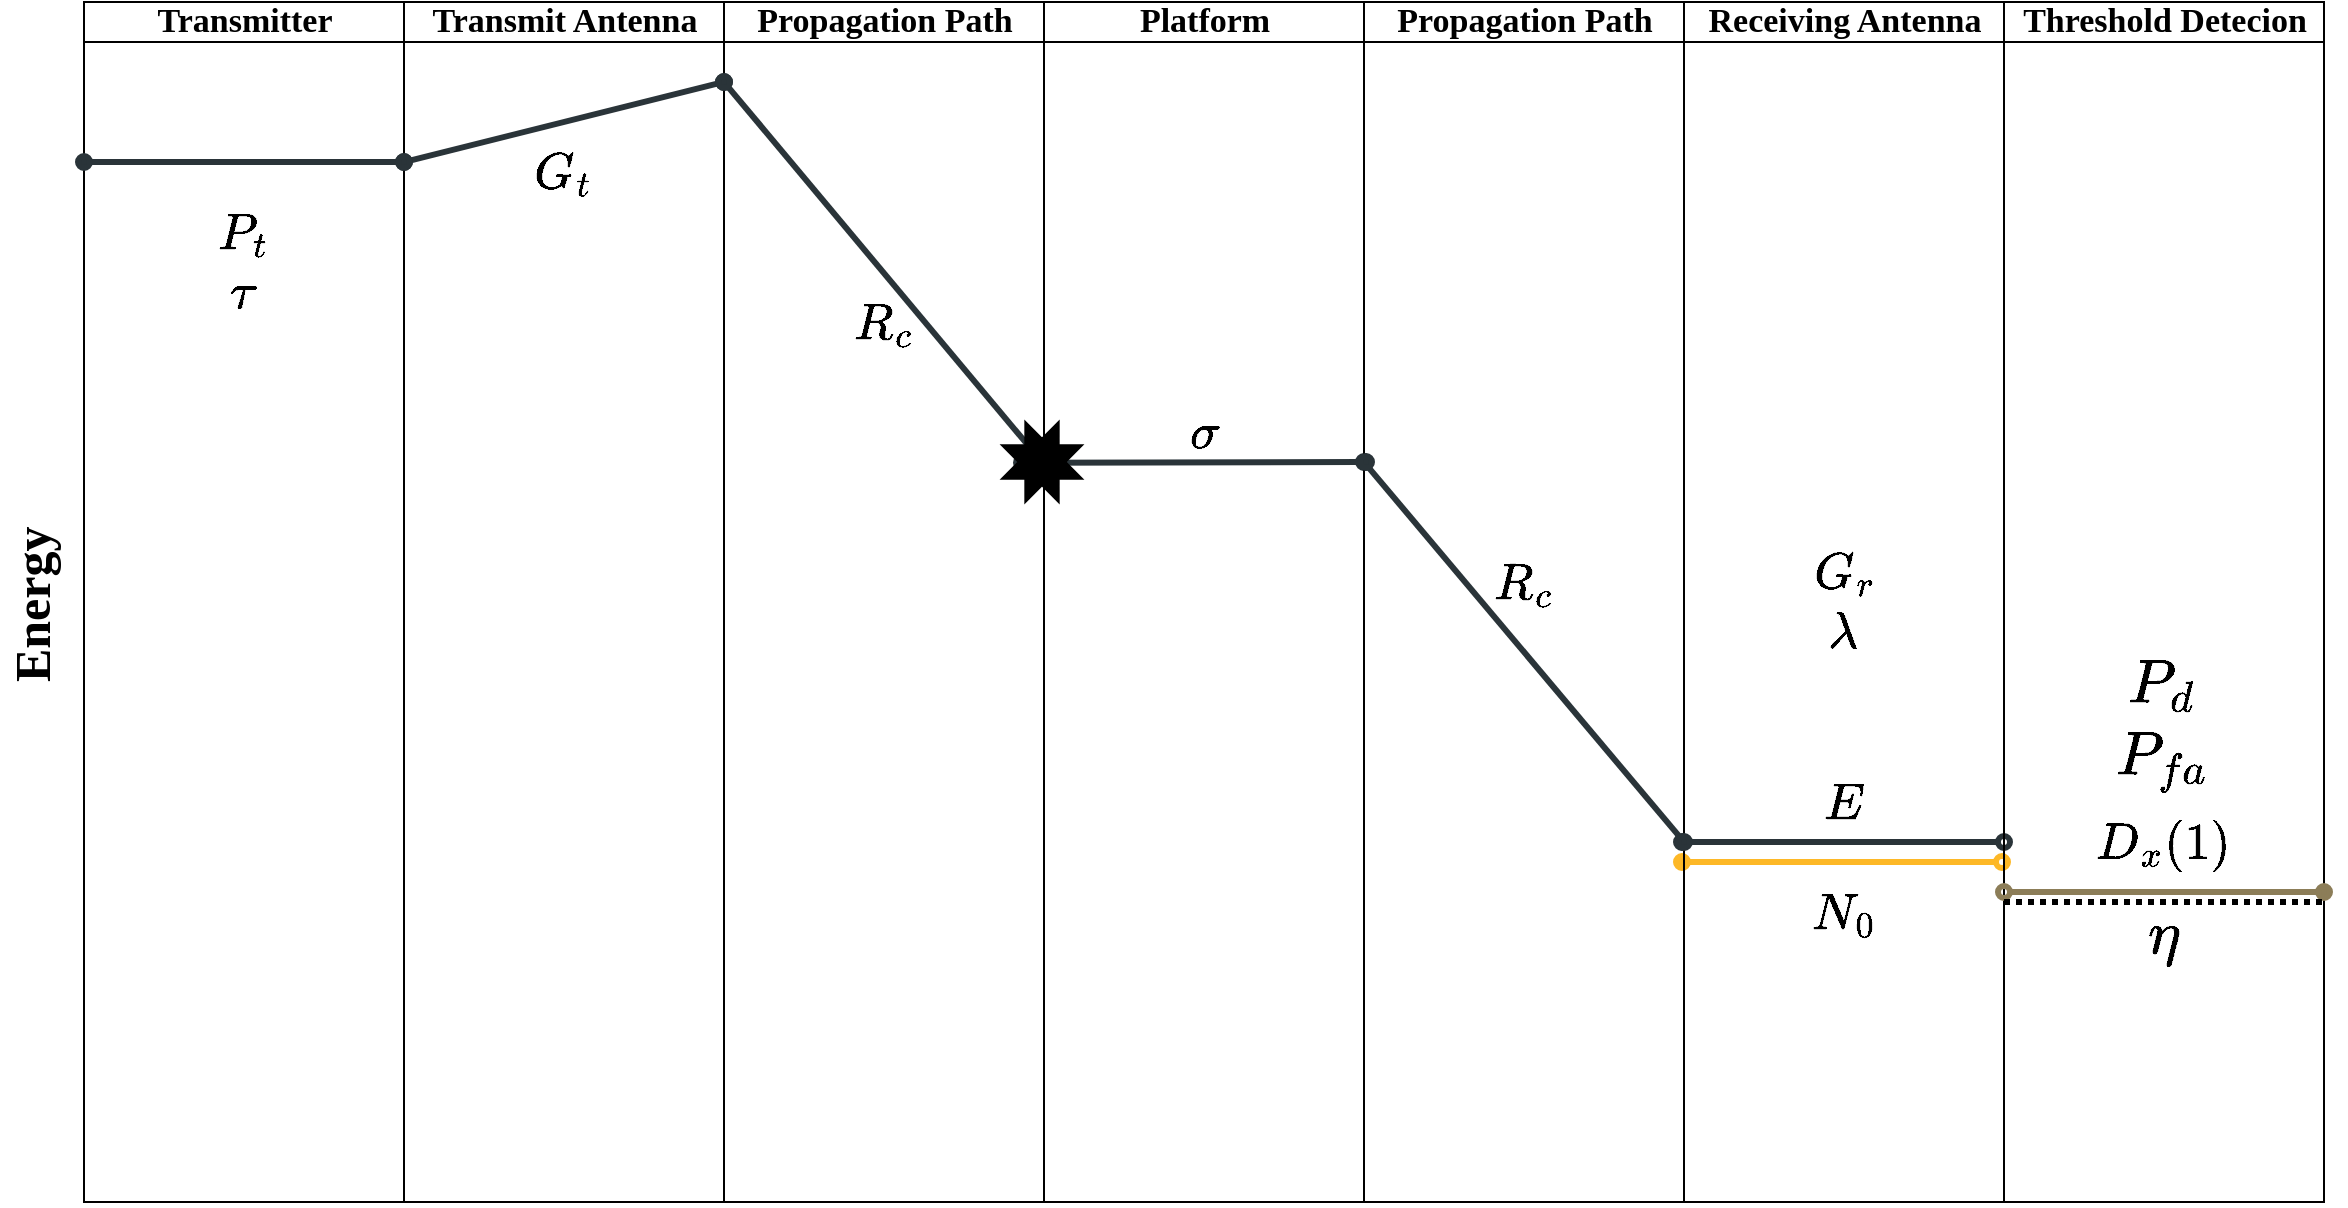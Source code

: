 <mxfile version="14.8.5" type="google" pages="5"><diagram id="UllI83KeS2w4OSxTAk3f" name="powerDiagram"><mxGraphModel dx="1645" dy="809" grid="1" gridSize="10" guides="1" tooltips="1" connect="1" arrows="1" fold="1" page="1" pageScale="1" pageWidth="827" pageHeight="1169" math="1" shadow="0"><root><mxCell id="v8-RWIpKgNAQld0a2dPR-0"/><mxCell id="v8-RWIpKgNAQld0a2dPR-1" parent="v8-RWIpKgNAQld0a2dPR-0"/><mxCell id="v8-RWIpKgNAQld0a2dPR-12" value="Receiving Antenna" style="swimlane;html=1;startSize=20;fontSize=17;fontFamily=Times New Roman;" parent="v8-RWIpKgNAQld0a2dPR-1" vertex="1"><mxGeometry x="841" y="80" width="160" height="600" as="geometry"><mxRectangle x="841" y="80" width="140" height="20" as="alternateBounds"/></mxGeometry></mxCell><mxCell id="blrCiP9WC2u3c6_bqgnp-16" value="\(G_{r}\)&lt;br&gt;\(\lambda\)" style="text;html=1;strokeColor=none;fillColor=none;align=center;verticalAlign=middle;whiteSpace=wrap;rounded=0;fontFamily=Times New Roman;fontSize=25;" parent="v8-RWIpKgNAQld0a2dPR-12" vertex="1"><mxGeometry x="35" y="250" width="90" height="100" as="geometry"/></mxCell><mxCell id="v8-RWIpKgNAQld0a2dPR-18" value="" style="endArrow=oval;html=1;strokeWidth=3;fillColor=#f0a30a;fontSize=25;fontFamily=Times New Roman;startArrow=oval;startFill=1;endFill=0;strokeColor=#2A3439;" parent="v8-RWIpKgNAQld0a2dPR-12" edge="1"><mxGeometry width="50" height="50" relative="1" as="geometry"><mxPoint x="-1" y="420" as="sourcePoint"/><mxPoint x="160" y="420" as="targetPoint"/></mxGeometry></mxCell><mxCell id="TZR356KoWZYgKDmlVFh2-8" value="&lt;span style=&quot;font-family: &amp;#34;times new roman&amp;#34; ; font-size: 25px&quot;&gt;\(N_0\)&lt;/span&gt;" style="text;html=1;strokeColor=none;fillColor=none;align=center;verticalAlign=middle;whiteSpace=wrap;rounded=0;" parent="v8-RWIpKgNAQld0a2dPR-12" vertex="1"><mxGeometry x="60" y="440" width="40" height="30" as="geometry"/></mxCell><mxCell id="TZR356KoWZYgKDmlVFh2-7" value="" style="endArrow=oval;html=1;strokeWidth=3;fillColor=#6a00ff;fontSize=25;fontFamily=Times New Roman;endFill=0;startArrow=oval;startFill=1;strokeColor=#FDB827;" parent="v8-RWIpKgNAQld0a2dPR-12" edge="1"><mxGeometry width="50" height="50" relative="1" as="geometry"><mxPoint x="-1" y="430" as="sourcePoint"/><mxPoint x="159" y="430" as="targetPoint"/></mxGeometry></mxCell><mxCell id="TZR356KoWZYgKDmlVFh2-27" value="&lt;span style=&quot;font-family: &amp;#34;times new roman&amp;#34; ; font-size: 25px&quot;&gt;\(E\)&lt;/span&gt;" style="text;html=1;strokeColor=none;fillColor=none;align=center;verticalAlign=middle;whiteSpace=wrap;rounded=0;" parent="v8-RWIpKgNAQld0a2dPR-12" vertex="1"><mxGeometry x="60" y="390" width="40" height="20" as="geometry"/></mxCell><mxCell id="v8-RWIpKgNAQld0a2dPR-15" value="" style="endArrow=oval;html=1;strokeWidth=3;fillColor=#f0a30a;fontSize=25;fontFamily=Times New Roman;endFill=1;startArrow=oval;startFill=1;strokeColor=#2A3439;" parent="v8-RWIpKgNAQld0a2dPR-1" edge="1"><mxGeometry width="50" height="50" relative="1" as="geometry"><mxPoint x="361" y="120" as="sourcePoint"/><mxPoint x="520" y="310" as="targetPoint"/></mxGeometry></mxCell><mxCell id="v8-RWIpKgNAQld0a2dPR-2" value="Transmit Antenna" style="swimlane;html=1;startSize=20;fontSize=17;fontFamily=Times New Roman;" parent="v8-RWIpKgNAQld0a2dPR-1" vertex="1"><mxGeometry x="201" y="80" width="160" height="600" as="geometry"><mxRectangle x="201" y="80" width="140" height="20" as="alternateBounds"/></mxGeometry></mxCell><mxCell id="blrCiP9WC2u3c6_bqgnp-7" value="\( G_{t}\)" style="text;html=1;strokeColor=none;fillColor=none;align=center;verticalAlign=middle;whiteSpace=wrap;rounded=0;fontFamily=Times New Roman;fontSize=25;" parent="v8-RWIpKgNAQld0a2dPR-2" vertex="1"><mxGeometry x="35" y="60" width="90" height="50" as="geometry"/></mxCell><mxCell id="v8-RWIpKgNAQld0a2dPR-3" value="Propagation Path" style="swimlane;html=1;startSize=20;fontSize=17;fontFamily=Times New Roman;" parent="v8-RWIpKgNAQld0a2dPR-1" vertex="1"><mxGeometry x="681" y="80" width="160" height="600" as="geometry"><mxRectangle x="681" y="80" width="100" height="20" as="alternateBounds"/></mxGeometry></mxCell><mxCell id="mtoNWu1WlZz-J7e8lDCM-5" value="" style="endArrow=oval;html=1;strokeWidth=3;fillColor=#f0a30a;fontSize=25;fontFamily=Times New Roman;endFill=1;startArrow=oval;startFill=1;strokeColor=#2A3439;" parent="v8-RWIpKgNAQld0a2dPR-3" edge="1"><mxGeometry width="50" height="50" relative="1" as="geometry"><mxPoint y="230" as="sourcePoint"/><mxPoint x="160" y="420" as="targetPoint"/></mxGeometry></mxCell><mxCell id="mzRHqCP1XhPCEpG6Rg7x-1" value="\( R_{c}\)" style="text;html=1;strokeColor=none;fillColor=none;align=center;verticalAlign=middle;whiteSpace=wrap;rounded=0;fontSize=25;fontFamily=Times New Roman;" parent="v8-RWIpKgNAQld0a2dPR-3" vertex="1"><mxGeometry x="60" y="280" width="40" height="20" as="geometry"/></mxCell><mxCell id="v8-RWIpKgNAQld0a2dPR-5" value="Propagation Path" style="swimlane;html=1;startSize=20;fontSize=17;fontFamily=Times New Roman;" parent="v8-RWIpKgNAQld0a2dPR-1" vertex="1"><mxGeometry x="361" y="80" width="160" height="600" as="geometry"><mxRectangle x="361" y="80" width="100" height="20" as="alternateBounds"/></mxGeometry></mxCell><mxCell id="mzRHqCP1XhPCEpG6Rg7x-2" value="\( R_{c}\)" style="text;html=1;strokeColor=none;fillColor=none;align=center;verticalAlign=middle;whiteSpace=wrap;rounded=0;fontSize=25;fontFamily=Times New Roman;" parent="v8-RWIpKgNAQld0a2dPR-5" vertex="1"><mxGeometry x="60" y="150" width="40" height="20" as="geometry"/></mxCell><mxCell id="v8-RWIpKgNAQld0a2dPR-6" value="Threshold Detecion" style="swimlane;html=1;startSize=20;fontSize=17;fontFamily=Times New Roman;" parent="v8-RWIpKgNAQld0a2dPR-1" vertex="1"><mxGeometry x="1001" y="80" width="160" height="600" as="geometry"><mxRectangle x="1001" y="80" width="120" height="20" as="alternateBounds"/></mxGeometry></mxCell><mxCell id="BzMm3YbMkN9W_xn52MEN-0" value="&lt;font style=&quot;font-size: 30px&quot;&gt;&lt;span style=&quot;color: rgba(0 , 0 , 0 , 0) ; font-family: monospace ; font-size: 0px&quot;&gt;\%3CmxGraphModel%3E%3Croot%3E%3CmxCell%20id%3D%220%22%2F%3E%3CmxCell%20id%3D%221%22%20parent%3D%220%22%2F%3E%3CmxCell%20id%3D%222%22%20value%3D%22%26lt%3Bfont%20style%3D%26quot%3Bfont-size%3A%2030px%26quot%3B%26gt%3B%5C(%26lt%3Bbr%26gt%3BD_o(n)%5C)%26lt%3B%2Ffont%26gt%3B%22%20style%3D%22text%3Bhtml%3D1%3BstrokeColor%3Dnone%3BfillColor%3Dnone%3Balign%3Dcenter%3BverticalAlign%3Dmiddle%3BwhiteSpace%3Dwrap%3Brounded%3D0%3BfontFamily%3DTimes%20New%20Roman%3BfontSize%3D30%3B%22%20vertex%3D%221%22%20parent%3D%221%22%3E%3CmxGeometry%20x%3D%221036%22%20y%3D%22440%22%20width%3D%2290%22%20height%3D%2260%22%20as%3D%22geometry%22%2F%3E%3C%2FmxCell%3E%3C%2Froot%3E%3C%2FmxGraphModel%3E&lt;/span&gt;&lt;br&gt;\(P_{d}\)&lt;br&gt;\(P_{fa}\)&lt;br&gt;&lt;/font&gt;" style="text;html=1;strokeColor=none;fillColor=none;align=center;verticalAlign=middle;whiteSpace=wrap;rounded=0;fontFamily=Times New Roman;fontSize=30;" parent="v8-RWIpKgNAQld0a2dPR-6" vertex="1"><mxGeometry x="4" y="310" width="150" height="60" as="geometry"/></mxCell><mxCell id="TZR356KoWZYgKDmlVFh2-19" value="&lt;span style=&quot;font-family: &amp;#34;times new roman&amp;#34; ; font-size: 25px&quot;&gt;\(D_x(1)\)&lt;/span&gt;" style="text;html=1;strokeColor=none;fillColor=none;align=center;verticalAlign=middle;whiteSpace=wrap;rounded=0;" parent="v8-RWIpKgNAQld0a2dPR-6" vertex="1"><mxGeometry x="60" y="410" width="40" height="20" as="geometry"/></mxCell><mxCell id="TZR356KoWZYgKDmlVFh2-26" value="" style="endArrow=oval;html=1;strokeWidth=3;fillColor=#f0a30a;fontSize=25;fontFamily=Times New Roman;startArrow=oval;startFill=0;endFill=1;strokeColor=#8C7D58;" parent="v8-RWIpKgNAQld0a2dPR-6" edge="1"><mxGeometry width="50" height="50" relative="1" as="geometry"><mxPoint y="445" as="sourcePoint"/><mxPoint x="160" y="445" as="targetPoint"/></mxGeometry></mxCell><mxCell id="TZR356KoWZYgKDmlVFh2-12" value="&lt;span style=&quot;font-family: &amp;#34;times new roman&amp;#34; ; font-size: 30px&quot;&gt;\(\eta\)&lt;br&gt;&lt;/span&gt;" style="text;html=1;align=center;verticalAlign=middle;resizable=0;points=[];autosize=1;strokeColor=none;" parent="v8-RWIpKgNAQld0a2dPR-6" vertex="1"><mxGeometry x="29" y="450" width="100" height="30" as="geometry"/></mxCell><mxCell id="TZR356KoWZYgKDmlVFh2-24" value="" style="endArrow=none;html=1;strokeWidth=3;fillColor=#6a00ff;fontSize=25;fontFamily=Times New Roman;dashed=1;dashPattern=1 1;entryX=0;entryY=0.75;entryDx=0;entryDy=0;" parent="v8-RWIpKgNAQld0a2dPR-6" edge="1"><mxGeometry width="50" height="50" relative="1" as="geometry"><mxPoint y="450" as="sourcePoint"/><mxPoint x="160" y="450" as="targetPoint"/><Array as="points"/></mxGeometry></mxCell><mxCell id="v8-RWIpKgNAQld0a2dPR-14" value="" style="endArrow=oval;html=1;strokeWidth=3;fillColor=#f0a30a;fontSize=25;fontFamily=Times New Roman;endFill=1;startArrow=oval;startFill=1;strokeColor=#2A3439;" parent="v8-RWIpKgNAQld0a2dPR-1" edge="1"><mxGeometry width="50" height="50" relative="1" as="geometry"><mxPoint x="201" y="160" as="sourcePoint"/><mxPoint x="361" y="120" as="targetPoint"/></mxGeometry></mxCell><mxCell id="v8-RWIpKgNAQld0a2dPR-20" value="Energy" style="text;html=1;strokeColor=none;fillColor=none;align=center;verticalAlign=middle;whiteSpace=wrap;rounded=0;fontSize=25;rotation=-90;fontStyle=1;fontFamily=Times New Roman;" parent="v8-RWIpKgNAQld0a2dPR-1" vertex="1"><mxGeometry x="-284.87" y="365.63" width="600.5" height="31.25" as="geometry"/></mxCell><mxCell id="blrCiP9WC2u3c6_bqgnp-0" value="Transmitter" style="swimlane;html=1;startSize=20;fontSize=17;fontFamily=Times New Roman;" parent="v8-RWIpKgNAQld0a2dPR-1" vertex="1"><mxGeometry x="41" y="80" width="160" height="600" as="geometry"><mxRectangle x="201" y="80" width="140" height="20" as="alternateBounds"/></mxGeometry></mxCell><mxCell id="blrCiP9WC2u3c6_bqgnp-2" value="" style="endArrow=oval;html=1;strokeWidth=3;fillColor=#f0a30a;fontSize=25;fontFamily=Times New Roman;endFill=1;startArrow=oval;startFill=1;strokeColor=#2A3439;" parent="blrCiP9WC2u3c6_bqgnp-0" edge="1"><mxGeometry width="50" height="50" relative="1" as="geometry"><mxPoint y="80" as="sourcePoint"/><mxPoint x="160" y="80" as="targetPoint"/></mxGeometry></mxCell><mxCell id="_eyllHQ1szeLvcQHyzR4-0" value="\( P_{t}\)&lt;br style=&quot;font-size: 25px&quot;&gt;\(\tau\)" style="text;html=1;strokeColor=none;fillColor=none;align=center;verticalAlign=middle;whiteSpace=wrap;rounded=0;fontFamily=Times New Roman;fontSize=25;" parent="blrCiP9WC2u3c6_bqgnp-0" vertex="1"><mxGeometry x="35" y="80" width="90" height="100" as="geometry"/></mxCell><mxCell id="v8-RWIpKgNAQld0a2dPR-8" value="Platform" style="swimlane;html=1;startSize=20;fontSize=17;fontFamily=Times New Roman;" parent="v8-RWIpKgNAQld0a2dPR-1" vertex="1"><mxGeometry x="521" y="80" width="160" height="600" as="geometry"><mxRectangle x="521" y="80" width="80" height="20" as="alternateBounds"/></mxGeometry></mxCell><mxCell id="v8-RWIpKgNAQld0a2dPR-16" value="" style="endArrow=oval;html=1;strokeWidth=3;fillColor=#f0a30a;fontSize=25;fontFamily=Times New Roman;startArrow=oval;exitX=0.25;exitY=0.508;exitDx=0;exitDy=0;exitPerimeter=0;endFill=1;startFill=1;strokeColor=#2A3439;" parent="v8-RWIpKgNAQld0a2dPR-8" source="AGlM2yI6xseNpM2XuB64-0" edge="1"><mxGeometry width="50" height="50" relative="1" as="geometry"><mxPoint y="230" as="sourcePoint"/><mxPoint x="161" y="230" as="targetPoint"/></mxGeometry></mxCell><mxCell id="blrCiP9WC2u3c6_bqgnp-13" value="\(\sigma\)" style="text;html=1;strokeColor=none;fillColor=none;align=center;verticalAlign=middle;whiteSpace=wrap;rounded=0;fontFamily=Times New Roman;fontSize=25;" parent="v8-RWIpKgNAQld0a2dPR-8" vertex="1"><mxGeometry x="55.5" y="200" width="49" height="30" as="geometry"/></mxCell><mxCell id="AGlM2yI6xseNpM2XuB64-0" value="" style="verticalLabelPosition=bottom;verticalAlign=top;html=1;shape=mxgraph.basic.8_point_star;fillColor=#000000;" parent="v8-RWIpKgNAQld0a2dPR-8" vertex="1"><mxGeometry x="-21" y="210" width="40" height="40" as="geometry"/></mxCell></root></mxGraphModel></diagram><diagram id="RDeK1c1qboWc1Mnv0PnK" name="Page-5"><mxGraphModel dx="1398" dy="748" grid="1" gridSize="10" guides="1" tooltips="1" connect="1" arrows="1" fold="1" page="1" pageScale="1" pageWidth="850" pageHeight="1100" math="1" shadow="0"><root><mxCell id="kmRJf4IXJ9UjZPRcF1mv-0"/><mxCell id="kmRJf4IXJ9UjZPRcF1mv-1" parent="kmRJf4IXJ9UjZPRcF1mv-0"/><mxCell id="kmRJf4IXJ9UjZPRcF1mv-2" value="Receiving Antenna" style="swimlane;html=1;startSize=20;fontSize=17;fontFamily=Times New Roman;" parent="kmRJf4IXJ9UjZPRcF1mv-1" vertex="1"><mxGeometry x="841" y="80" width="160" height="600" as="geometry"><mxRectangle x="841" y="80" width="140" height="20" as="alternateBounds"/></mxGeometry></mxCell><mxCell id="kmRJf4IXJ9UjZPRcF1mv-3" value="\(G_{r}\)&lt;br&gt;\(\lambda\)&lt;br&gt;\(B_{j}\)" style="text;html=1;strokeColor=none;fillColor=none;align=center;verticalAlign=middle;whiteSpace=wrap;rounded=0;fontFamily=Times New Roman;fontSize=25;" parent="kmRJf4IXJ9UjZPRcF1mv-2" vertex="1"><mxGeometry x="35" y="130" width="90" height="100" as="geometry"/></mxCell><mxCell id="kmRJf4IXJ9UjZPRcF1mv-4" value="" style="endArrow=oval;html=1;strokeWidth=3;fillColor=#f0a30a;fontSize=25;fontFamily=Times New Roman;startArrow=oval;startFill=1;endFill=0;strokeColor=#2A3439;" parent="kmRJf4IXJ9UjZPRcF1mv-2" edge="1"><mxGeometry width="50" height="50" relative="1" as="geometry"><mxPoint x="-1" y="420" as="sourcePoint"/><mxPoint x="160" y="370" as="targetPoint"/></mxGeometry></mxCell><mxCell id="kmRJf4IXJ9UjZPRcF1mv-5" value="&lt;span style=&quot;font-family: &amp;#34;times new roman&amp;#34; ; font-size: 25px&quot;&gt;\(N_0 + J_0\)&lt;/span&gt;" style="text;html=1;strokeColor=none;fillColor=none;align=center;verticalAlign=middle;whiteSpace=wrap;rounded=0;" parent="kmRJf4IXJ9UjZPRcF1mv-2" vertex="1"><mxGeometry x="25" y="280" width="100" height="30" as="geometry"/></mxCell><mxCell id="kmRJf4IXJ9UjZPRcF1mv-6" value="" style="endArrow=oval;html=1;strokeWidth=3;fillColor=#6a00ff;fontSize=25;fontFamily=Times New Roman;endFill=0;startArrow=oval;startFill=1;strokeColor=#FDB827;" parent="kmRJf4IXJ9UjZPRcF1mv-2" edge="1"><mxGeometry width="50" height="50" relative="1" as="geometry"><mxPoint y="330" as="sourcePoint"/><mxPoint x="160" y="310" as="targetPoint"/></mxGeometry></mxCell><mxCell id="kmRJf4IXJ9UjZPRcF1mv-7" value="&lt;span style=&quot;font-family: &amp;#34;times new roman&amp;#34; ; font-size: 25px&quot;&gt;\(E\)&lt;/span&gt;" style="text;html=1;strokeColor=none;fillColor=none;align=center;verticalAlign=middle;whiteSpace=wrap;rounded=0;" parent="kmRJf4IXJ9UjZPRcF1mv-2" vertex="1"><mxGeometry x="60" y="410" width="40" height="20" as="geometry"/></mxCell><mxCell id="kmRJf4IXJ9UjZPRcF1mv-8" value="" style="endArrow=oval;html=1;strokeWidth=3;fillColor=#f0a30a;fontSize=25;fontFamily=Times New Roman;endFill=1;startArrow=oval;startFill=1;strokeColor=#2A3439;" parent="kmRJf4IXJ9UjZPRcF1mv-1" edge="1"><mxGeometry width="50" height="50" relative="1" as="geometry"><mxPoint x="361" y="120" as="sourcePoint"/><mxPoint x="520" y="310" as="targetPoint"/></mxGeometry></mxCell><mxCell id="kmRJf4IXJ9UjZPRcF1mv-9" value="Transmit Antenna" style="swimlane;html=1;startSize=20;fontSize=17;fontFamily=Times New Roman;" parent="kmRJf4IXJ9UjZPRcF1mv-1" vertex="1"><mxGeometry x="201" y="80" width="160" height="600" as="geometry"><mxRectangle x="201" y="80" width="140" height="20" as="alternateBounds"/></mxGeometry></mxCell><mxCell id="kmRJf4IXJ9UjZPRcF1mv-10" value="\( G_{t}\)" style="text;html=1;strokeColor=none;fillColor=none;align=center;verticalAlign=middle;whiteSpace=wrap;rounded=0;fontFamily=Times New Roman;fontSize=25;" parent="kmRJf4IXJ9UjZPRcF1mv-9" vertex="1"><mxGeometry x="35" y="60" width="90" height="50" as="geometry"/></mxCell><mxCell id="kmRJf4IXJ9UjZPRcF1mv-11" value="Propagation Path" style="swimlane;html=1;startSize=20;fontSize=17;fontFamily=Times New Roman;" parent="kmRJf4IXJ9UjZPRcF1mv-1" vertex="1"><mxGeometry x="681" y="80" width="160" height="600" as="geometry"><mxRectangle x="681" y="80" width="100" height="20" as="alternateBounds"/></mxGeometry></mxCell><mxCell id="kmRJf4IXJ9UjZPRcF1mv-12" value="" style="endArrow=oval;html=1;strokeWidth=3;fillColor=#f0a30a;fontSize=25;fontFamily=Times New Roman;endFill=1;startArrow=oval;startFill=1;strokeColor=#2A3439;" parent="kmRJf4IXJ9UjZPRcF1mv-11" edge="1"><mxGeometry width="50" height="50" relative="1" as="geometry"><mxPoint y="230" as="sourcePoint"/><mxPoint x="160" y="420" as="targetPoint"/></mxGeometry></mxCell><mxCell id="kmRJf4IXJ9UjZPRcF1mv-13" value="\( R_{c}\)" style="text;html=1;strokeColor=none;fillColor=none;align=center;verticalAlign=middle;whiteSpace=wrap;rounded=0;fontSize=25;fontFamily=Times New Roman;" parent="kmRJf4IXJ9UjZPRcF1mv-11" vertex="1"><mxGeometry x="60" y="280" width="40" height="20" as="geometry"/></mxCell><mxCell id="kmRJf4IXJ9UjZPRcF1mv-14" value="Propagation Path" style="swimlane;html=1;startSize=20;fontSize=17;fontFamily=Times New Roman;" parent="kmRJf4IXJ9UjZPRcF1mv-1" vertex="1"><mxGeometry x="361" y="80" width="160" height="600" as="geometry"><mxRectangle x="361" y="80" width="100" height="20" as="alternateBounds"/></mxGeometry></mxCell><mxCell id="kmRJf4IXJ9UjZPRcF1mv-15" value="\( R_{c}\)" style="text;html=1;strokeColor=none;fillColor=none;align=center;verticalAlign=middle;whiteSpace=wrap;rounded=0;fontSize=25;fontFamily=Times New Roman;" parent="kmRJf4IXJ9UjZPRcF1mv-14" vertex="1"><mxGeometry x="60" y="150" width="40" height="20" as="geometry"/></mxCell><mxCell id="kmRJf4IXJ9UjZPRcF1mv-16" value="Threshold Detecion" style="swimlane;html=1;startSize=20;fontSize=17;fontFamily=Times New Roman;" parent="kmRJf4IXJ9UjZPRcF1mv-1" vertex="1"><mxGeometry x="1001" y="80" width="159" height="600" as="geometry"><mxRectangle x="1001" y="80" width="120" height="20" as="alternateBounds"/></mxGeometry></mxCell><mxCell id="kmRJf4IXJ9UjZPRcF1mv-18" value="&lt;span style=&quot;font-family: &amp;#34;times new roman&amp;#34; ; font-size: 25px&quot;&gt;\(D_x(1)\)&lt;/span&gt;" style="text;html=1;strokeColor=none;fillColor=none;align=center;verticalAlign=middle;whiteSpace=wrap;rounded=0;" parent="kmRJf4IXJ9UjZPRcF1mv-16" vertex="1"><mxGeometry x="19" y="520" width="40" height="20" as="geometry"/></mxCell><mxCell id="kmRJf4IXJ9UjZPRcF1mv-19" value="" style="endArrow=oval;html=1;strokeWidth=3;fillColor=#f0a30a;fontSize=25;fontFamily=Times New Roman;startArrow=oval;startFill=0;endFill=1;strokeColor=#8C7D58;" parent="kmRJf4IXJ9UjZPRcF1mv-16" edge="1"><mxGeometry width="50" height="50" relative="1" as="geometry"><mxPoint y="585" as="sourcePoint"/><mxPoint x="160" y="520" as="targetPoint"/></mxGeometry></mxCell><mxCell id="kmRJf4IXJ9UjZPRcF1mv-20" value="&lt;span style=&quot;font-family: &amp;#34;times new roman&amp;#34; ; font-size: 30px&quot;&gt;\(\eta\)&lt;br&gt;&lt;/span&gt;" style="text;html=1;align=center;verticalAlign=middle;resizable=0;points=[];autosize=1;strokeColor=none;" parent="kmRJf4IXJ9UjZPRcF1mv-16" vertex="1"><mxGeometry x="84" y="450" width="100" height="30" as="geometry"/></mxCell><mxCell id="kmRJf4IXJ9UjZPRcF1mv-17" value="&lt;font style=&quot;font-size: 30px&quot;&gt;&lt;span style=&quot;color: rgba(0 , 0 , 0 , 0) ; font-family: monospace ; font-size: 0px&quot;&gt;\%3CmxGraphModel%3E%3Croot%3E%3CmxCell%20id%3D%220%22%2F%3E%3CmxCell%20id%3D%221%22%20parent%3D%220%22%2F%3E%3CmxCell%20id%3D%222%22%20value%3D%22%26lt%3Bfont%20style%3D%26quot%3Bfont-size%3A%2030px%26quot%3B%26gt%3B%5C(%26lt%3Bbr%26gt%3BD_o(n)%5C)%26lt%3B%2Ffont%26gt%3B%22%20style%3D%22text%3Bhtml%3D1%3BstrokeColor%3Dnone%3BfillColor%3Dnone%3Balign%3Dcenter%3BverticalAlign%3Dmiddle%3BwhiteSpace%3Dwrap%3Brounded%3D0%3BfontFamily%3DTimes%20New%20Roman%3BfontSize%3D30%3B%22%20vertex%3D%221%22%20parent%3D%221%22%3E%3CmxGeometry%20x%3D%221036%22%20y%3D%22440%22%20width%3D%2290%22%20height%3D%2260%22%20as%3D%22geometry%22%2F%3E%3C%2FmxCell%3E%3C%2Froot%3E%3C%2FmxGraphModel%3E&lt;/span&gt;&lt;br&gt;\(P_{d}\)&lt;br&gt;\(P_{fa}\)&lt;br&gt;\(n\)&lt;br&gt;&lt;/font&gt;" style="text;html=1;strokeColor=none;fillColor=none;align=center;verticalAlign=middle;whiteSpace=wrap;rounded=0;fontFamily=Times New Roman;fontSize=30;" parent="kmRJf4IXJ9UjZPRcF1mv-16" vertex="1"><mxGeometry x="59" y="310" width="150" height="60" as="geometry"/></mxCell><mxCell id="kmRJf4IXJ9UjZPRcF1mv-21" value="" style="endArrow=oval;html=1;strokeWidth=3;fillColor=#f0a30a;fontSize=25;fontFamily=Times New Roman;endFill=1;startArrow=oval;startFill=1;strokeColor=#2A3439;" parent="kmRJf4IXJ9UjZPRcF1mv-1" edge="1"><mxGeometry width="50" height="50" relative="1" as="geometry"><mxPoint x="201" y="160" as="sourcePoint"/><mxPoint x="361" y="120" as="targetPoint"/></mxGeometry></mxCell><mxCell id="kmRJf4IXJ9UjZPRcF1mv-22" value="Transmitter" style="swimlane;html=1;startSize=20;fontSize=17;fontFamily=Times New Roman;" parent="kmRJf4IXJ9UjZPRcF1mv-1" vertex="1"><mxGeometry x="41" y="80" width="160" height="600" as="geometry"><mxRectangle x="201" y="80" width="140" height="20" as="alternateBounds"/></mxGeometry></mxCell><mxCell id="kmRJf4IXJ9UjZPRcF1mv-23" value="" style="endArrow=oval;html=1;strokeWidth=3;fillColor=#f0a30a;fontSize=25;fontFamily=Times New Roman;endFill=1;startArrow=oval;startFill=1;strokeColor=#2A3439;" parent="kmRJf4IXJ9UjZPRcF1mv-22" edge="1"><mxGeometry width="50" height="50" relative="1" as="geometry"><mxPoint y="80" as="sourcePoint"/><mxPoint x="160" y="80" as="targetPoint"/></mxGeometry></mxCell><mxCell id="kmRJf4IXJ9UjZPRcF1mv-24" value="\( P_{t}\)&lt;br style=&quot;font-size: 25px&quot;&gt;\(\tau\)" style="text;html=1;strokeColor=none;fillColor=none;align=center;verticalAlign=middle;whiteSpace=wrap;rounded=0;fontFamily=Times New Roman;fontSize=25;" parent="kmRJf4IXJ9UjZPRcF1mv-22" vertex="1"><mxGeometry x="35" y="80" width="90" height="100" as="geometry"/></mxCell><mxCell id="kmRJf4IXJ9UjZPRcF1mv-25" value="Platform" style="swimlane;html=1;startSize=20;fontSize=17;fontFamily=Times New Roman;" parent="kmRJf4IXJ9UjZPRcF1mv-1" vertex="1"><mxGeometry x="521" y="80" width="160" height="600" as="geometry"><mxRectangle x="521" y="80" width="80" height="20" as="alternateBounds"/></mxGeometry></mxCell><mxCell id="kmRJf4IXJ9UjZPRcF1mv-26" value="" style="endArrow=oval;html=1;strokeWidth=3;fillColor=#f0a30a;fontSize=25;fontFamily=Times New Roman;startArrow=oval;exitX=0.25;exitY=0.508;exitDx=0;exitDy=0;exitPerimeter=0;endFill=1;startFill=1;strokeColor=#2A3439;" parent="kmRJf4IXJ9UjZPRcF1mv-25" source="kmRJf4IXJ9UjZPRcF1mv-29" edge="1"><mxGeometry width="50" height="50" relative="1" as="geometry"><mxPoint y="230" as="sourcePoint"/><mxPoint x="161" y="230" as="targetPoint"/></mxGeometry></mxCell><mxCell id="kmRJf4IXJ9UjZPRcF1mv-28" value="\(\sigma\)" style="text;html=1;strokeColor=none;fillColor=none;align=center;verticalAlign=middle;whiteSpace=wrap;rounded=0;fontFamily=Times New Roman;fontSize=25;" parent="kmRJf4IXJ9UjZPRcF1mv-25" vertex="1"><mxGeometry x="55.5" y="200" width="49" height="30" as="geometry"/></mxCell><mxCell id="kmRJf4IXJ9UjZPRcF1mv-29" value="" style="verticalLabelPosition=bottom;verticalAlign=top;html=1;shape=mxgraph.basic.8_point_star;fillColor=#000000;" parent="kmRJf4IXJ9UjZPRcF1mv-25" vertex="1"><mxGeometry x="-21" y="210" width="40" height="40" as="geometry"/></mxCell><mxCell id="vnlbvC2nviAhXCzN_Ad9-0" value="\(Q_{j}\)&lt;br&gt;\(P_{j}\)&lt;br style=&quot;font-size: 25px&quot;&gt;\(G_{j}\)" style="text;html=1;strokeColor=none;fillColor=none;align=center;verticalAlign=middle;whiteSpace=wrap;rounded=0;fontSize=25;fontFamily=Times New Roman;" parent="kmRJf4IXJ9UjZPRcF1mv-25" vertex="1"><mxGeometry y="60" width="160" height="90" as="geometry"/></mxCell><mxCell id="kmRJf4IXJ9UjZPRcF1mv-30" value="Integration" style="swimlane;html=1;startSize=20;fontSize=17;fontFamily=Times New Roman;" parent="kmRJf4IXJ9UjZPRcF1mv-1" vertex="1"><mxGeometry x="1161" y="80" width="160" height="600" as="geometry"><mxRectangle x="1001" y="80" width="120" height="20" as="alternateBounds"/></mxGeometry></mxCell><mxCell id="kmRJf4IXJ9UjZPRcF1mv-31" value="" style="endArrow=oval;html=1;strokeWidth=3;fillColor=#f0a30a;fontSize=25;fontFamily=Times New Roman;endSize=6;startArrow=oval;startFill=1;endFill=1;strokeColor=#8C7D58;" parent="kmRJf4IXJ9UjZPRcF1mv-30" edge="1"><mxGeometry width="50" height="50" relative="1" as="geometry"><mxPoint y="520" as="sourcePoint"/><mxPoint x="160" y="520" as="targetPoint"/></mxGeometry></mxCell><mxCell id="kmRJf4IXJ9UjZPRcF1mv-32" value="" style="endArrow=none;html=1;strokeWidth=3;fillColor=#6a00ff;fontSize=25;fontFamily=Times New Roman;dashed=1;dashPattern=1 1;" parent="kmRJf4IXJ9UjZPRcF1mv-30" edge="1"><mxGeometry width="50" height="50" relative="1" as="geometry"><mxPoint x="-160" y="450" as="sourcePoint"/><mxPoint x="160" y="450" as="targetPoint"/><Array as="points"/></mxGeometry></mxCell><mxCell id="kmRJf4IXJ9UjZPRcF1mv-33" value="&lt;span style=&quot;font-family: &amp;#34;times new roman&amp;#34; ; font-size: 25px&quot;&gt;\(D_x(n)\)&lt;/span&gt;" style="text;html=1;strokeColor=none;fillColor=none;align=center;verticalAlign=middle;whiteSpace=wrap;rounded=0;" parent="kmRJf4IXJ9UjZPRcF1mv-30" vertex="1"><mxGeometry x="60" y="490" width="40" height="20" as="geometry"/></mxCell><mxCell id="FIAFP56EgNO7MsdZMoDs-0" value="" style="endArrow=oval;html=1;strokeWidth=3;fillColor=#6a00ff;fontSize=25;fontFamily=Times New Roman;endFill=1;startArrow=oval;startFill=1;strokeColor=#FDB827;" parent="kmRJf4IXJ9UjZPRcF1mv-1" edge="1"><mxGeometry width="50" height="50" relative="1" as="geometry"><mxPoint x="681" y="240" as="sourcePoint"/><mxPoint x="841" y="410" as="targetPoint"/></mxGeometry></mxCell><mxCell id="vnlbvC2nviAhXCzN_Ad9-1" value="" style="endArrow=oval;html=1;strokeWidth=3;fillColor=#6a00ff;fontSize=25;fontFamily=Times New Roman;endFill=0;startArrow=oval;startFill=1;strokeColor=#FDB827;" parent="kmRJf4IXJ9UjZPRcF1mv-1" edge="1"><mxGeometry width="50" height="50" relative="1" as="geometry"><mxPoint x="521" y="240" as="sourcePoint"/><mxPoint x="681" y="240" as="targetPoint"/></mxGeometry></mxCell><mxCell id="1oQAqC6ALeN9txDc2woN-0" value="Energy" style="text;html=1;strokeColor=none;fillColor=none;align=center;verticalAlign=middle;whiteSpace=wrap;rounded=0;fontSize=25;rotation=-90;fontStyle=1;fontFamily=Times New Roman;" parent="kmRJf4IXJ9UjZPRcF1mv-1" vertex="1"><mxGeometry x="-284.87" y="365.63" width="600.5" height="31.25" as="geometry"/></mxCell></root></mxGraphModel></diagram><diagram id="RQnRzc9zet6-Qr9pBKgU" name="Page-6"><mxGraphModel dx="1398" dy="748" grid="1" gridSize="10" guides="1" tooltips="1" connect="1" arrows="1" fold="1" page="1" pageScale="1" pageWidth="850" pageHeight="1100" math="1" shadow="0"><root><mxCell id="sZYzy3S-kli4GAMJQV06-0"/><mxCell id="sZYzy3S-kli4GAMJQV06-1" parent="sZYzy3S-kli4GAMJQV06-0"/><mxCell id="sZYzy3S-kli4GAMJQV06-2" value="Threshold Detecion" style="swimlane;html=1;startSize=20;fontSize=17;fontFamily=Times New Roman;" parent="sZYzy3S-kli4GAMJQV06-1" vertex="1"><mxGeometry x="919" y="80" width="160" height="600" as="geometry"><mxRectangle x="1001" y="80" width="120" height="20" as="alternateBounds"/></mxGeometry></mxCell><mxCell id="sZYzy3S-kli4GAMJQV06-3" value="&lt;font style=&quot;font-size: 30px&quot;&gt;&lt;span style=&quot;color: rgba(0 , 0 , 0 , 0) ; font-family: monospace ; font-size: 0px&quot;&gt;\%3CmxGraphModel%3E%3Croot%3E%3CmxCell%20id%3D%220%22%2F%3E%3CmxCell%20id%3D%221%22%20parent%3D%220%22%2F%3E%3CmxCell%20id%3D%222%22%20value%3D%22%26lt%3Bfont%20style%3D%26quot%3Bfont-size%3A%2030px%26quot%3B%26gt%3B%5C(%26lt%3Bbr%26gt%3BD_o(n)%5C)%26lt%3B%2Ffont%26gt%3B%22%20style%3D%22text%3Bhtml%3D1%3BstrokeColor%3Dnone%3BfillColor%3Dnone%3Balign%3Dcenter%3BverticalAlign%3Dmiddle%3BwhiteSpace%3Dwrap%3Brounded%3D0%3BfontFamily%3DTimes%20New%20Roman%3BfontSize%3D30%3B%22%20vertex%3D%221%22%20parent%3D%221%22%3E%3CmxGeometry%20x%3D%221036%22%20y%3D%22440%22%20width%3D%2290%22%20height%3D%2260%22%20as%3D%22geometry%22%2F%3E%3C%2FmxCell%3E%3C%2Froot%3E%3C%2FmxGraphModel%3E&lt;/span&gt;&lt;br&gt;\(P_{d}\)&lt;br&gt;\(P_{fa}\)&lt;br&gt;\(n\)&lt;br&gt;&lt;/font&gt;" style="text;html=1;strokeColor=none;fillColor=none;align=center;verticalAlign=middle;whiteSpace=wrap;rounded=0;fontFamily=Times New Roman;fontSize=30;" parent="sZYzy3S-kli4GAMJQV06-2" vertex="1"><mxGeometry x="59" y="280" width="150" height="60" as="geometry"/></mxCell><mxCell id="sZYzy3S-kli4GAMJQV06-4" value="&lt;span style=&quot;font-family: &amp;#34;times new roman&amp;#34; ; font-size: 25px&quot;&gt;\(D_x(1)\)&lt;/span&gt;" style="text;html=1;strokeColor=none;fillColor=none;align=center;verticalAlign=middle;whiteSpace=wrap;rounded=0;" parent="sZYzy3S-kli4GAMJQV06-2" vertex="1"><mxGeometry x="19" y="380" width="40" height="20" as="geometry"/></mxCell><mxCell id="sZYzy3S-kli4GAMJQV06-5" value="" style="endArrow=oval;html=1;strokeWidth=3;fillColor=#f0a30a;fontSize=25;fontFamily=Times New Roman;startArrow=oval;startFill=0;endFill=1;strokeColor=#8C7D58;" parent="sZYzy3S-kli4GAMJQV06-2" edge="1"><mxGeometry width="50" height="50" relative="1" as="geometry"><mxPoint y="445" as="sourcePoint"/><mxPoint x="160" y="380" as="targetPoint"/></mxGeometry></mxCell><mxCell id="sZYzy3S-kli4GAMJQV06-6" value="&lt;span style=&quot;font-family: &amp;#34;times new roman&amp;#34; ; font-size: 30px&quot;&gt;\(\eta\)&lt;br&gt;&lt;/span&gt;" style="text;html=1;align=center;verticalAlign=middle;resizable=0;points=[];autosize=1;strokeColor=none;" parent="sZYzy3S-kli4GAMJQV06-2" vertex="1"><mxGeometry x="71" y="450" width="100" height="30" as="geometry"/></mxCell><mxCell id="sZYzy3S-kli4GAMJQV06-7" value="Receiving Antenna" style="swimlane;html=1;startSize=20;fontSize=17;fontFamily=Times New Roman;" parent="sZYzy3S-kli4GAMJQV06-1" vertex="1"><mxGeometry x="759" y="80" width="160" height="600" as="geometry"><mxRectangle x="841" y="80" width="140" height="20" as="alternateBounds"/></mxGeometry></mxCell><mxCell id="sZYzy3S-kli4GAMJQV06-8" value="\(G_{r}\)&lt;br&gt;\(\lambda\)&lt;br&gt;\(B_{j}\)" style="text;html=1;strokeColor=none;fillColor=none;align=center;verticalAlign=middle;whiteSpace=wrap;rounded=0;fontFamily=Times New Roman;fontSize=25;" parent="sZYzy3S-kli4GAMJQV06-7" vertex="1"><mxGeometry x="35" y="130" width="90" height="100" as="geometry"/></mxCell><mxCell id="sZYzy3S-kli4GAMJQV06-9" value="" style="endArrow=oval;html=1;strokeWidth=3;fillColor=#f0a30a;fontSize=25;fontFamily=Times New Roman;startArrow=oval;startFill=1;endFill=0;strokeColor=#2A3439;" parent="sZYzy3S-kli4GAMJQV06-7" edge="1"><mxGeometry width="50" height="50" relative="1" as="geometry"><mxPoint x="-1" y="340" as="sourcePoint"/><mxPoint x="160" y="290" as="targetPoint"/></mxGeometry></mxCell><mxCell id="sZYzy3S-kli4GAMJQV06-10" value="&lt;span style=&quot;font-family: &amp;#34;times new roman&amp;#34; ; font-size: 25px&quot;&gt;\(N_0 + J_0\)&lt;/span&gt;" style="text;html=1;strokeColor=none;fillColor=none;align=center;verticalAlign=middle;whiteSpace=wrap;rounded=0;" parent="sZYzy3S-kli4GAMJQV06-7" vertex="1"><mxGeometry x="51" y="270" width="40" height="30" as="geometry"/></mxCell><mxCell id="sZYzy3S-kli4GAMJQV06-11" value="" style="endArrow=oval;html=1;strokeWidth=3;fillColor=#6a00ff;fontSize=25;fontFamily=Times New Roman;endFill=0;startArrow=oval;startFill=1;strokeColor=#FDB827;" parent="sZYzy3S-kli4GAMJQV06-7" edge="1"><mxGeometry width="50" height="50" relative="1" as="geometry"><mxPoint y="310" as="sourcePoint"/><mxPoint x="160" y="298" as="targetPoint"/></mxGeometry></mxCell><mxCell id="sZYzy3S-kli4GAMJQV06-12" value="&lt;span style=&quot;font-family: &amp;#34;times new roman&amp;#34; ; font-size: 25px&quot;&gt;\(E\)&lt;/span&gt;" style="text;html=1;strokeColor=none;fillColor=none;align=center;verticalAlign=middle;whiteSpace=wrap;rounded=0;" parent="sZYzy3S-kli4GAMJQV06-7" vertex="1"><mxGeometry x="31" y="340" width="40" height="20" as="geometry"/></mxCell><mxCell id="sZYzy3S-kli4GAMJQV06-13" value="" style="endArrow=oval;html=1;strokeWidth=3;fillColor=#f0a30a;fontSize=25;fontFamily=Times New Roman;endFill=1;startArrow=oval;startFill=1;strokeColor=#2A3439;" parent="sZYzy3S-kli4GAMJQV06-1" edge="1"><mxGeometry width="50" height="50" relative="1" as="geometry"><mxPoint x="361" y="120" as="sourcePoint"/><mxPoint x="480" y="270" as="targetPoint"/></mxGeometry></mxCell><mxCell id="sZYzy3S-kli4GAMJQV06-14" value="Transmit Antenna" style="swimlane;html=1;startSize=20;fontSize=17;fontFamily=Times New Roman;" parent="sZYzy3S-kli4GAMJQV06-1" vertex="1"><mxGeometry x="201" y="80" width="160" height="600" as="geometry"><mxRectangle x="201" y="80" width="140" height="20" as="alternateBounds"/></mxGeometry></mxCell><mxCell id="sZYzy3S-kli4GAMJQV06-15" value="\( G_{t}\)" style="text;html=1;strokeColor=none;fillColor=none;align=center;verticalAlign=middle;whiteSpace=wrap;rounded=0;fontFamily=Times New Roman;fontSize=25;" parent="sZYzy3S-kli4GAMJQV06-14" vertex="1"><mxGeometry x="35" y="60" width="90" height="50" as="geometry"/></mxCell><mxCell id="sZYzy3S-kli4GAMJQV06-16" value="Distance" style="swimlane;html=1;startSize=20;fontSize=17;fontFamily=Times New Roman;" parent="sZYzy3S-kli4GAMJQV06-1" vertex="1"><mxGeometry x="640" y="80" width="119" height="600" as="geometry"><mxRectangle x="681" y="80" width="100" height="20" as="alternateBounds"/></mxGeometry></mxCell><mxCell id="sZYzy3S-kli4GAMJQV06-17" value="\( R_{c}\)" style="text;html=1;strokeColor=none;fillColor=none;align=center;verticalAlign=middle;whiteSpace=wrap;rounded=0;fontSize=25;fontFamily=Times New Roman;" parent="sZYzy3S-kli4GAMJQV06-16" vertex="1"><mxGeometry x="39.5" y="310" width="40" height="20" as="geometry"/></mxCell><mxCell id="sZYzy3S-kli4GAMJQV06-18" value="Distance" style="swimlane;html=1;startSize=20;fontSize=17;fontFamily=Times New Roman;" parent="sZYzy3S-kli4GAMJQV06-1" vertex="1"><mxGeometry x="361" y="80" width="119" height="600" as="geometry"><mxRectangle x="361" y="80" width="100" height="20" as="alternateBounds"/></mxGeometry></mxCell><mxCell id="sZYzy3S-kli4GAMJQV06-19" value="\( R_{c}\)" style="text;html=1;strokeColor=none;fillColor=none;align=center;verticalAlign=middle;whiteSpace=wrap;rounded=0;fontSize=25;fontFamily=Times New Roman;" parent="sZYzy3S-kli4GAMJQV06-18" vertex="1"><mxGeometry x="39" y="150" width="40" height="20" as="geometry"/></mxCell><mxCell id="sZYzy3S-kli4GAMJQV06-20" value="" style="endArrow=oval;html=1;strokeWidth=3;fillColor=#f0a30a;fontSize=25;fontFamily=Times New Roman;endFill=1;startArrow=oval;startFill=1;strokeColor=#2A3439;" parent="sZYzy3S-kli4GAMJQV06-1" edge="1"><mxGeometry width="50" height="50" relative="1" as="geometry"><mxPoint x="201" y="160" as="sourcePoint"/><mxPoint x="361" y="120" as="targetPoint"/></mxGeometry></mxCell><mxCell id="sZYzy3S-kli4GAMJQV06-21" value="Transmitter" style="swimlane;html=1;startSize=20;fontSize=17;fontFamily=Times New Roman;" parent="sZYzy3S-kli4GAMJQV06-1" vertex="1"><mxGeometry x="41" y="80" width="160" height="600" as="geometry"><mxRectangle x="201" y="80" width="140" height="20" as="alternateBounds"/></mxGeometry></mxCell><mxCell id="sZYzy3S-kli4GAMJQV06-22" value="" style="endArrow=oval;html=1;strokeWidth=3;fillColor=#f0a30a;fontSize=25;fontFamily=Times New Roman;endFill=1;startArrow=oval;startFill=1;strokeColor=#2A3439;" parent="sZYzy3S-kli4GAMJQV06-21" edge="1"><mxGeometry width="50" height="50" relative="1" as="geometry"><mxPoint y="80" as="sourcePoint"/><mxPoint x="160" y="80" as="targetPoint"/></mxGeometry></mxCell><mxCell id="sZYzy3S-kli4GAMJQV06-23" value="\( P_{t}\)&lt;br style=&quot;font-size: 25px&quot;&gt;\(\tau\)" style="text;html=1;strokeColor=none;fillColor=none;align=center;verticalAlign=middle;whiteSpace=wrap;rounded=0;fontFamily=Times New Roman;fontSize=25;" parent="sZYzy3S-kli4GAMJQV06-21" vertex="1"><mxGeometry x="35" y="80" width="90" height="100" as="geometry"/></mxCell><mxCell id="sZYzy3S-kli4GAMJQV06-24" value="Platform" style="swimlane;html=1;startSize=20;fontSize=17;fontFamily=Times New Roman;" parent="sZYzy3S-kli4GAMJQV06-1" vertex="1"><mxGeometry x="480" y="80" width="160" height="600" as="geometry"><mxRectangle x="521" y="80" width="80" height="20" as="alternateBounds"/></mxGeometry></mxCell><mxCell id="sZYzy3S-kli4GAMJQV06-25" value="" style="endArrow=oval;html=1;strokeWidth=3;fillColor=#f0a30a;fontSize=25;fontFamily=Times New Roman;startArrow=oval;endFill=1;startFill=1;strokeColor=#2A3439;" parent="sZYzy3S-kli4GAMJQV06-24" edge="1"><mxGeometry width="50" height="50" relative="1" as="geometry"><mxPoint y="190" as="sourcePoint"/><mxPoint x="160" y="190" as="targetPoint"/></mxGeometry></mxCell><mxCell id="sZYzy3S-kli4GAMJQV06-26" value="\(\sigma\)" style="text;html=1;strokeColor=none;fillColor=none;align=center;verticalAlign=middle;whiteSpace=wrap;rounded=0;fontFamily=Times New Roman;fontSize=25;" parent="sZYzy3S-kli4GAMJQV06-24" vertex="1"><mxGeometry x="55.5" y="200" width="49" height="30" as="geometry"/></mxCell><mxCell id="sZYzy3S-kli4GAMJQV06-27" value="\(Q_{j}\)&lt;br&gt;\(P_{j}\)&lt;br style=&quot;font-size: 25px&quot;&gt;\(G_{j}\)" style="text;html=1;strokeColor=none;fillColor=none;align=center;verticalAlign=middle;whiteSpace=wrap;rounded=0;fontSize=25;fontFamily=Times New Roman;" parent="sZYzy3S-kli4GAMJQV06-24" vertex="1"><mxGeometry y="60" width="160" height="90" as="geometry"/></mxCell><mxCell id="sZYzy3S-kli4GAMJQV06-28" value="" style="verticalLabelPosition=bottom;verticalAlign=top;html=1;shape=mxgraph.basic.8_point_star;fillColor=#000000;" parent="sZYzy3S-kli4GAMJQV06-24" vertex="1"><mxGeometry x="-20" y="170" width="40" height="40" as="geometry"/></mxCell><mxCell id="sZYzy3S-kli4GAMJQV06-29" value="" style="endArrow=oval;html=1;strokeWidth=3;fillColor=#6a00ff;fontSize=25;fontFamily=Times New Roman;endFill=0;startArrow=oval;startFill=1;strokeColor=#FDB827;" parent="sZYzy3S-kli4GAMJQV06-1" edge="1"><mxGeometry width="50" height="50" relative="1" as="geometry"><mxPoint x="480" y="240" as="sourcePoint"/><mxPoint x="640" y="240" as="targetPoint"/></mxGeometry></mxCell><mxCell id="sZYzy3S-kli4GAMJQV06-30" value="Energy" style="text;html=1;strokeColor=none;fillColor=none;align=center;verticalAlign=middle;whiteSpace=wrap;rounded=0;fontSize=25;rotation=-90;fontStyle=1;fontFamily=Times New Roman;" parent="sZYzy3S-kli4GAMJQV06-1" vertex="1"><mxGeometry x="-284.87" y="365.63" width="600.5" height="31.25" as="geometry"/></mxCell><mxCell id="sZYzy3S-kli4GAMJQV06-31" value="" style="endArrow=oval;html=1;strokeWidth=3;fillColor=#f0a30a;fontSize=25;fontFamily=Times New Roman;endFill=1;startArrow=oval;startFill=1;strokeColor=#FDB827;" parent="sZYzy3S-kli4GAMJQV06-1" edge="1"><mxGeometry width="50" height="50" relative="1" as="geometry"><mxPoint x="640" y="240" as="sourcePoint"/><mxPoint x="759" y="390" as="targetPoint"/></mxGeometry></mxCell><mxCell id="sZYzy3S-kli4GAMJQV06-32" value="" style="endArrow=oval;html=1;strokeWidth=3;fillColor=#f0a30a;fontSize=25;fontFamily=Times New Roman;endFill=1;startArrow=oval;startFill=1;strokeColor=#2A3439;" parent="sZYzy3S-kli4GAMJQV06-1" edge="1"><mxGeometry width="50" height="50" relative="1" as="geometry"><mxPoint x="640" y="270" as="sourcePoint"/><mxPoint x="759" y="420.0" as="targetPoint"/></mxGeometry></mxCell><mxCell id="sZYzy3S-kli4GAMJQV06-33" value="Integration" style="swimlane;html=1;startSize=20;fontSize=17;fontFamily=Times New Roman;" parent="sZYzy3S-kli4GAMJQV06-1" vertex="1"><mxGeometry x="1079" y="80" width="160" height="600" as="geometry"><mxRectangle x="1001" y="80" width="120" height="20" as="alternateBounds"/></mxGeometry></mxCell><mxCell id="sZYzy3S-kli4GAMJQV06-34" value="" style="endArrow=oval;html=1;strokeWidth=3;fillColor=#f0a30a;fontSize=25;fontFamily=Times New Roman;endSize=6;startArrow=oval;startFill=1;endFill=1;strokeColor=#8C7D58;" parent="sZYzy3S-kli4GAMJQV06-33" edge="1"><mxGeometry width="50" height="50" relative="1" as="geometry"><mxPoint y="380" as="sourcePoint"/><mxPoint x="160" y="380" as="targetPoint"/></mxGeometry></mxCell><mxCell id="sZYzy3S-kli4GAMJQV06-35" value="" style="endArrow=none;html=1;strokeWidth=3;fillColor=#6a00ff;fontSize=25;fontFamily=Times New Roman;dashed=1;dashPattern=1 1;" parent="sZYzy3S-kli4GAMJQV06-33" edge="1"><mxGeometry width="50" height="50" relative="1" as="geometry"><mxPoint x="-160" y="450" as="sourcePoint"/><mxPoint x="160" y="450" as="targetPoint"/><Array as="points"/></mxGeometry></mxCell><mxCell id="sZYzy3S-kli4GAMJQV06-36" value="&lt;span style=&quot;font-family: &amp;#34;times new roman&amp;#34; ; font-size: 25px&quot;&gt;\(D_x(n)\)&lt;/span&gt;" style="text;html=1;strokeColor=none;fillColor=none;align=center;verticalAlign=middle;whiteSpace=wrap;rounded=0;" parent="sZYzy3S-kli4GAMJQV06-33" vertex="1"><mxGeometry x="60" y="350" width="40" height="20" as="geometry"/></mxCell></root></mxGraphModel></diagram><diagram id="-IVLbg_X1nG3DordwbGU" name="Page-4"><mxGraphModel dx="1398" dy="748" grid="1" gridSize="10" guides="1" tooltips="1" connect="1" arrows="1" fold="1" page="1" pageScale="1" pageWidth="850" pageHeight="1100" math="1" shadow="0"><root><mxCell id="L4xuazyM6u5xLN3ah4Lw-0"/><mxCell id="L4xuazyM6u5xLN3ah4Lw-1" parent="L4xuazyM6u5xLN3ah4Lw-0"/><mxCell id="L4xuazyM6u5xLN3ah4Lw-2" value="Receiving Antenna" style="swimlane;html=1;startSize=20;fontSize=17;fontFamily=Times New Roman;" parent="L4xuazyM6u5xLN3ah4Lw-1" vertex="1"><mxGeometry x="841" y="80" width="160" height="600" as="geometry"><mxRectangle x="841" y="80" width="140" height="20" as="alternateBounds"/></mxGeometry></mxCell><mxCell id="L4xuazyM6u5xLN3ah4Lw-3" value="\(G_{r}\)&lt;br&gt;\(\lambda\)&lt;br&gt;\(B_{j}\)" style="text;html=1;strokeColor=none;fillColor=none;align=center;verticalAlign=middle;whiteSpace=wrap;rounded=0;fontFamily=Times New Roman;fontSize=25;" parent="L4xuazyM6u5xLN3ah4Lw-2" vertex="1"><mxGeometry x="35" y="130" width="90" height="100" as="geometry"/></mxCell><mxCell id="L4xuazyM6u5xLN3ah4Lw-4" value="" style="endArrow=oval;html=1;strokeWidth=3;fillColor=#f0a30a;fontSize=25;fontFamily=Times New Roman;startArrow=oval;startFill=1;endFill=0;strokeColor=#2A3439;" parent="L4xuazyM6u5xLN3ah4Lw-2" edge="1"><mxGeometry width="50" height="50" relative="1" as="geometry"><mxPoint x="-1" y="420" as="sourcePoint"/><mxPoint x="160" y="370" as="targetPoint"/></mxGeometry></mxCell><mxCell id="L4xuazyM6u5xLN3ah4Lw-5" value="&lt;span style=&quot;font-family: &amp;#34;times new roman&amp;#34; ; font-size: 25px&quot;&gt;\(N_0 + J_0\)&lt;/span&gt;" style="text;html=1;strokeColor=none;fillColor=none;align=center;verticalAlign=middle;whiteSpace=wrap;rounded=0;" parent="L4xuazyM6u5xLN3ah4Lw-2" vertex="1"><mxGeometry x="60" y="310" width="40" height="30" as="geometry"/></mxCell><mxCell id="L4xuazyM6u5xLN3ah4Lw-6" value="" style="endArrow=oval;html=1;strokeWidth=3;fillColor=#6a00ff;fontSize=25;fontFamily=Times New Roman;endFill=0;startArrow=oval;startFill=1;strokeColor=#FDB827;dashed=1;" parent="L4xuazyM6u5xLN3ah4Lw-2" edge="1"><mxGeometry width="50" height="50" relative="1" as="geometry"><mxPoint y="360" as="sourcePoint"/><mxPoint x="160" y="340" as="targetPoint"/></mxGeometry></mxCell><mxCell id="L4xuazyM6u5xLN3ah4Lw-7" value="&lt;span style=&quot;font-family: &amp;#34;times new roman&amp;#34; ; font-size: 25px&quot;&gt;\(E\)&lt;/span&gt;" style="text;html=1;strokeColor=none;fillColor=none;align=center;verticalAlign=middle;whiteSpace=wrap;rounded=0;" parent="L4xuazyM6u5xLN3ah4Lw-2" vertex="1"><mxGeometry x="60" y="410" width="40" height="20" as="geometry"/></mxCell><mxCell id="L4xuazyM6u5xLN3ah4Lw-8" value="" style="endArrow=oval;html=1;strokeWidth=3;fillColor=#f0a30a;fontSize=25;fontFamily=Times New Roman;endFill=1;startArrow=oval;startFill=1;strokeColor=#2A3439;" parent="L4xuazyM6u5xLN3ah4Lw-1" edge="1"><mxGeometry width="50" height="50" relative="1" as="geometry"><mxPoint x="361" y="120" as="sourcePoint"/><mxPoint x="520" y="310" as="targetPoint"/></mxGeometry></mxCell><mxCell id="L4xuazyM6u5xLN3ah4Lw-9" value="Transmit Antenna" style="swimlane;html=1;startSize=20;fontSize=17;fontFamily=Times New Roman;" parent="L4xuazyM6u5xLN3ah4Lw-1" vertex="1"><mxGeometry x="201" y="80" width="160" height="600" as="geometry"><mxRectangle x="201" y="80" width="140" height="20" as="alternateBounds"/></mxGeometry></mxCell><mxCell id="L4xuazyM6u5xLN3ah4Lw-10" value="\( G_{t}\)" style="text;html=1;strokeColor=none;fillColor=none;align=center;verticalAlign=middle;whiteSpace=wrap;rounded=0;fontFamily=Times New Roman;fontSize=25;" parent="L4xuazyM6u5xLN3ah4Lw-9" vertex="1"><mxGeometry x="35" y="60" width="90" height="50" as="geometry"/></mxCell><mxCell id="L4xuazyM6u5xLN3ah4Lw-11" value="Propagation Path" style="swimlane;html=1;startSize=20;fontSize=17;fontFamily=Times New Roman;" parent="L4xuazyM6u5xLN3ah4Lw-1" vertex="1"><mxGeometry x="681" y="80" width="160" height="600" as="geometry"><mxRectangle x="681" y="80" width="100" height="20" as="alternateBounds"/></mxGeometry></mxCell><mxCell id="L4xuazyM6u5xLN3ah4Lw-12" value="" style="endArrow=oval;html=1;strokeWidth=3;fillColor=#f0a30a;fontSize=25;fontFamily=Times New Roman;endFill=1;startArrow=oval;startFill=1;strokeColor=#2A3439;" parent="L4xuazyM6u5xLN3ah4Lw-11" edge="1"><mxGeometry width="50" height="50" relative="1" as="geometry"><mxPoint y="230" as="sourcePoint"/><mxPoint x="160" y="420" as="targetPoint"/></mxGeometry></mxCell><mxCell id="L4xuazyM6u5xLN3ah4Lw-13" value="\( R_{c}\)" style="text;html=1;strokeColor=none;fillColor=none;align=center;verticalAlign=middle;whiteSpace=wrap;rounded=0;fontSize=25;fontFamily=Times New Roman;" parent="L4xuazyM6u5xLN3ah4Lw-11" vertex="1"><mxGeometry x="60" y="200" width="40" height="20" as="geometry"/></mxCell><mxCell id="L4xuazyM6u5xLN3ah4Lw-14" value="Propagation Path" style="swimlane;html=1;startSize=20;fontSize=17;fontFamily=Times New Roman;" parent="L4xuazyM6u5xLN3ah4Lw-1" vertex="1"><mxGeometry x="361" y="80" width="160" height="600" as="geometry"><mxRectangle x="361" y="80" width="100" height="20" as="alternateBounds"/></mxGeometry></mxCell><mxCell id="L4xuazyM6u5xLN3ah4Lw-15" value="\( R_{c}\)" style="text;html=1;strokeColor=none;fillColor=none;align=center;verticalAlign=middle;whiteSpace=wrap;rounded=0;fontSize=25;fontFamily=Times New Roman;" parent="L4xuazyM6u5xLN3ah4Lw-14" vertex="1"><mxGeometry x="60" y="150" width="40" height="20" as="geometry"/></mxCell><mxCell id="L4xuazyM6u5xLN3ah4Lw-16" value="Threshold Detecion" style="swimlane;html=1;startSize=20;fontSize=17;fontFamily=Times New Roman;" parent="L4xuazyM6u5xLN3ah4Lw-1" vertex="1"><mxGeometry x="1001" y="80" width="159" height="600" as="geometry"><mxRectangle x="1001" y="80" width="120" height="20" as="alternateBounds"/></mxGeometry></mxCell><mxCell id="L4xuazyM6u5xLN3ah4Lw-17" value="&lt;span style=&quot;font-family: &amp;#34;times new roman&amp;#34; ; font-size: 25px&quot;&gt;\(D_x(1)\)&lt;/span&gt;" style="text;html=1;strokeColor=none;fillColor=none;align=center;verticalAlign=middle;whiteSpace=wrap;rounded=0;" parent="L4xuazyM6u5xLN3ah4Lw-16" vertex="1"><mxGeometry x="19" y="530" width="40" height="20" as="geometry"/></mxCell><mxCell id="L4xuazyM6u5xLN3ah4Lw-18" value="" style="endArrow=oval;html=1;strokeWidth=3;fillColor=#f0a30a;fontSize=25;fontFamily=Times New Roman;startArrow=oval;startFill=0;endFill=1;strokeColor=#8C7D58;" parent="L4xuazyM6u5xLN3ah4Lw-16" edge="1"><mxGeometry width="50" height="50" relative="1" as="geometry"><mxPoint y="525" as="sourcePoint"/><mxPoint x="160" y="460" as="targetPoint"/></mxGeometry></mxCell><mxCell id="L4xuazyM6u5xLN3ah4Lw-20" value="&lt;font style=&quot;font-size: 30px&quot;&gt;&lt;span style=&quot;color: rgba(0 , 0 , 0 , 0) ; font-family: monospace ; font-size: 0px&quot;&gt;\%3CmxGraphModel%3E%3Croot%3E%3CmxCell%20id%3D%220%22%2F%3E%3CmxCell%20id%3D%221%22%20parent%3D%220%22%2F%3E%3CmxCell%20id%3D%222%22%20value%3D%22%26lt%3Bfont%20style%3D%26quot%3Bfont-size%3A%2030px%26quot%3B%26gt%3B%5C(%26lt%3Bbr%26gt%3BD_o(n)%5C)%26lt%3B%2Ffont%26gt%3B%22%20style%3D%22text%3Bhtml%3D1%3BstrokeColor%3Dnone%3BfillColor%3Dnone%3Balign%3Dcenter%3BverticalAlign%3Dmiddle%3BwhiteSpace%3Dwrap%3Brounded%3D0%3BfontFamily%3DTimes%20New%20Roman%3BfontSize%3D30%3B%22%20vertex%3D%221%22%20parent%3D%221%22%3E%3CmxGeometry%20x%3D%221036%22%20y%3D%22440%22%20width%3D%2290%22%20height%3D%2260%22%20as%3D%22geometry%22%2F%3E%3C%2FmxCell%3E%3C%2Froot%3E%3C%2FmxGraphModel%3E&lt;/span&gt;&lt;br&gt;\(P_{d}\)&lt;br&gt;\(P_{fa}\)&lt;br&gt;\(n\)&lt;br&gt;&lt;/font&gt;" style="text;html=1;strokeColor=none;fillColor=none;align=center;verticalAlign=middle;whiteSpace=wrap;rounded=0;fontFamily=Times New Roman;fontSize=30;" parent="L4xuazyM6u5xLN3ah4Lw-16" vertex="1"><mxGeometry y="340" width="150" height="60" as="geometry"/></mxCell><mxCell id="L4xuazyM6u5xLN3ah4Lw-19" value="&lt;span style=&quot;font-family: &amp;#34;times new roman&amp;#34; ; font-size: 30px&quot;&gt;\(\eta\)&lt;br&gt;&lt;/span&gt;" style="text;html=1;align=center;verticalAlign=middle;resizable=0;points=[];autosize=1;strokeColor=none;" parent="L4xuazyM6u5xLN3ah4Lw-16" vertex="1"><mxGeometry x="-11" y="450" width="100" height="30" as="geometry"/></mxCell><mxCell id="L4xuazyM6u5xLN3ah4Lw-21" value="" style="endArrow=oval;html=1;strokeWidth=3;fillColor=#f0a30a;fontSize=25;fontFamily=Times New Roman;endFill=1;startArrow=oval;startFill=1;strokeColor=#2A3439;" parent="L4xuazyM6u5xLN3ah4Lw-1" edge="1"><mxGeometry width="50" height="50" relative="1" as="geometry"><mxPoint x="201" y="160" as="sourcePoint"/><mxPoint x="361" y="120" as="targetPoint"/></mxGeometry></mxCell><mxCell id="L4xuazyM6u5xLN3ah4Lw-22" value="Transmitter" style="swimlane;html=1;startSize=20;fontSize=17;fontFamily=Times New Roman;" parent="L4xuazyM6u5xLN3ah4Lw-1" vertex="1"><mxGeometry x="41" y="80" width="160" height="600" as="geometry"><mxRectangle x="201" y="80" width="140" height="20" as="alternateBounds"/></mxGeometry></mxCell><mxCell id="L4xuazyM6u5xLN3ah4Lw-23" value="" style="endArrow=oval;html=1;strokeWidth=3;fillColor=#f0a30a;fontSize=25;fontFamily=Times New Roman;endFill=1;startArrow=oval;startFill=1;strokeColor=#2A3439;" parent="L4xuazyM6u5xLN3ah4Lw-22" edge="1"><mxGeometry width="50" height="50" relative="1" as="geometry"><mxPoint y="80" as="sourcePoint"/><mxPoint x="160" y="80" as="targetPoint"/></mxGeometry></mxCell><mxCell id="L4xuazyM6u5xLN3ah4Lw-24" value="\( P_{t}\)&lt;br style=&quot;font-size: 25px&quot;&gt;\(\tau\)" style="text;html=1;strokeColor=none;fillColor=none;align=center;verticalAlign=middle;whiteSpace=wrap;rounded=0;fontFamily=Times New Roman;fontSize=25;" parent="L4xuazyM6u5xLN3ah4Lw-22" vertex="1"><mxGeometry x="35" y="80" width="90" height="100" as="geometry"/></mxCell><mxCell id="L4xuazyM6u5xLN3ah4Lw-25" value="Platform" style="swimlane;html=1;startSize=20;fontSize=17;fontFamily=Times New Roman;" parent="L4xuazyM6u5xLN3ah4Lw-1" vertex="1"><mxGeometry x="521" y="80" width="160" height="600" as="geometry"><mxRectangle x="521" y="80" width="80" height="20" as="alternateBounds"/></mxGeometry></mxCell><mxCell id="L4xuazyM6u5xLN3ah4Lw-26" value="" style="endArrow=oval;html=1;strokeWidth=3;fillColor=#f0a30a;fontSize=25;fontFamily=Times New Roman;startArrow=oval;exitX=0.25;exitY=0.508;exitDx=0;exitDy=0;exitPerimeter=0;endFill=1;startFill=1;strokeColor=#2A3439;" parent="L4xuazyM6u5xLN3ah4Lw-25" source="L4xuazyM6u5xLN3ah4Lw-28" edge="1"><mxGeometry width="50" height="50" relative="1" as="geometry"><mxPoint y="230" as="sourcePoint"/><mxPoint x="161" y="230" as="targetPoint"/></mxGeometry></mxCell><mxCell id="L4xuazyM6u5xLN3ah4Lw-27" value="\(\sigma\)" style="text;html=1;strokeColor=none;fillColor=none;align=center;verticalAlign=middle;whiteSpace=wrap;rounded=0;fontFamily=Times New Roman;fontSize=25;" parent="L4xuazyM6u5xLN3ah4Lw-25" vertex="1"><mxGeometry x="55.5" y="200" width="49" height="30" as="geometry"/></mxCell><mxCell id="L4xuazyM6u5xLN3ah4Lw-28" value="" style="verticalLabelPosition=bottom;verticalAlign=top;html=1;shape=mxgraph.basic.8_point_star;fillColor=#000000;" parent="L4xuazyM6u5xLN3ah4Lw-25" vertex="1"><mxGeometry x="-21" y="210" width="40" height="40" as="geometry"/></mxCell><mxCell id="L4xuazyM6u5xLN3ah4Lw-29" value="\(Q_{j}\)&lt;br&gt;\(P_{j}\)&lt;br style=&quot;font-size: 25px&quot;&gt;\(G_{j}\)&lt;br&gt;\(m\)" style="text;html=1;strokeColor=none;fillColor=none;align=center;verticalAlign=middle;whiteSpace=wrap;rounded=0;fontSize=25;fontFamily=Times New Roman;" parent="L4xuazyM6u5xLN3ah4Lw-25" vertex="1"><mxGeometry y="80" width="160" height="90" as="geometry"/></mxCell><mxCell id="L4xuazyM6u5xLN3ah4Lw-30" value="Integration" style="swimlane;html=1;startSize=20;fontSize=17;fontFamily=Times New Roman;" parent="L4xuazyM6u5xLN3ah4Lw-1" vertex="1"><mxGeometry x="1161" y="80" width="160" height="600" as="geometry"><mxRectangle x="1001" y="80" width="120" height="20" as="alternateBounds"/></mxGeometry></mxCell><mxCell id="L4xuazyM6u5xLN3ah4Lw-31" value="" style="endArrow=oval;html=1;strokeWidth=3;fillColor=#f0a30a;fontSize=25;fontFamily=Times New Roman;endSize=6;startArrow=oval;startFill=1;endFill=1;strokeColor=#8C7D58;" parent="L4xuazyM6u5xLN3ah4Lw-30" edge="1"><mxGeometry width="50" height="50" relative="1" as="geometry"><mxPoint y="460" as="sourcePoint"/><mxPoint x="160" y="460" as="targetPoint"/></mxGeometry></mxCell><mxCell id="L4xuazyM6u5xLN3ah4Lw-32" value="" style="endArrow=none;html=1;strokeWidth=3;fillColor=#6a00ff;fontSize=25;fontFamily=Times New Roman;dashed=1;dashPattern=1 1;" parent="L4xuazyM6u5xLN3ah4Lw-30" edge="1"><mxGeometry width="50" height="50" relative="1" as="geometry"><mxPoint x="-160" y="450" as="sourcePoint"/><mxPoint x="160" y="450" as="targetPoint"/><Array as="points"/></mxGeometry></mxCell><mxCell id="L4xuazyM6u5xLN3ah4Lw-33" value="&lt;span style=&quot;font-family: &amp;#34;times new roman&amp;#34; ; font-size: 25px&quot;&gt;\(D_x(n)\)&lt;/span&gt;" style="text;html=1;strokeColor=none;fillColor=none;align=center;verticalAlign=middle;whiteSpace=wrap;rounded=0;" parent="L4xuazyM6u5xLN3ah4Lw-30" vertex="1"><mxGeometry x="69" y="470" width="40" height="20" as="geometry"/></mxCell><mxCell id="L4xuazyM6u5xLN3ah4Lw-34" value="" style="endArrow=oval;html=1;strokeWidth=3;fillColor=#6a00ff;fontSize=25;fontFamily=Times New Roman;endFill=1;startArrow=oval;startFill=1;strokeColor=#FDB827;dashed=1;" parent="L4xuazyM6u5xLN3ah4Lw-1" edge="1"><mxGeometry width="50" height="50" relative="1" as="geometry"><mxPoint x="681" y="270" as="sourcePoint"/><mxPoint x="841" y="440.0" as="targetPoint"/></mxGeometry></mxCell><mxCell id="L4xuazyM6u5xLN3ah4Lw-35" value="" style="endArrow=oval;html=1;strokeWidth=3;fillColor=#6a00ff;fontSize=25;fontFamily=Times New Roman;endFill=0;startArrow=oval;startFill=1;strokeColor=#FDB827;dashed=1;" parent="L4xuazyM6u5xLN3ah4Lw-1" edge="1"><mxGeometry width="50" height="50" relative="1" as="geometry"><mxPoint x="521" y="270" as="sourcePoint"/><mxPoint x="681" y="270" as="targetPoint"/></mxGeometry></mxCell><mxCell id="L4xuazyM6u5xLN3ah4Lw-36" value="Energy" style="text;html=1;strokeColor=none;fillColor=none;align=center;verticalAlign=middle;whiteSpace=wrap;rounded=0;fontSize=25;rotation=-90;fontStyle=1;fontFamily=Times New Roman;" parent="L4xuazyM6u5xLN3ah4Lw-1" vertex="1"><mxGeometry x="-284.87" y="365.63" width="600.5" height="31.25" as="geometry"/></mxCell></root></mxGraphModel></diagram><diagram id="_IDlhgMUq25YdnngJjrV" name="Page-7"><mxGraphModel dx="1645" dy="809" grid="1" gridSize="10" guides="1" tooltips="1" connect="1" arrows="1" fold="1" page="1" pageScale="1" pageWidth="827" pageHeight="1169" math="1" shadow="0"><root><mxCell id="9dBUdVTRFTrrCrtFYk9B-0"/><mxCell id="9dBUdVTRFTrrCrtFYk9B-1" parent="9dBUdVTRFTrrCrtFYk9B-0"/><mxCell id="9dBUdVTRFTrrCrtFYk9B-2" value="Receiving Antenna" style="swimlane;html=1;startSize=20;fontSize=17;fontFamily=Times New Roman;" vertex="1" parent="9dBUdVTRFTrrCrtFYk9B-1"><mxGeometry x="841" y="80" width="160" height="600" as="geometry"><mxRectangle x="841" y="80" width="140" height="20" as="alternateBounds"/></mxGeometry></mxCell><mxCell id="9dBUdVTRFTrrCrtFYk9B-3" value="\(G_{r}\)&lt;br&gt;\(\lambda\)" style="text;html=1;strokeColor=none;fillColor=none;align=center;verticalAlign=middle;whiteSpace=wrap;rounded=0;fontFamily=Times New Roman;fontSize=25;" vertex="1" parent="9dBUdVTRFTrrCrtFYk9B-2"><mxGeometry x="35" y="230" width="90" height="100" as="geometry"/></mxCell><mxCell id="9dBUdVTRFTrrCrtFYk9B-4" value="" style="endArrow=oval;html=1;strokeWidth=3;fillColor=#f0a30a;fontSize=25;fontFamily=Times New Roman;startArrow=oval;startFill=1;endFill=0;strokeColor=#2A3439;" edge="1" parent="9dBUdVTRFTrrCrtFYk9B-2"><mxGeometry width="50" height="50" relative="1" as="geometry"><mxPoint x="-1" y="420" as="sourcePoint"/><mxPoint x="160" y="320" as="targetPoint"/></mxGeometry></mxCell><mxCell id="9dBUdVTRFTrrCrtFYk9B-5" value="&lt;span style=&quot;font-family: &amp;#34;times new roman&amp;#34; ; font-size: 25px&quot;&gt;\(N_0\)&lt;/span&gt;" style="text;html=1;strokeColor=none;fillColor=none;align=center;verticalAlign=middle;whiteSpace=wrap;rounded=0;" vertex="1" parent="9dBUdVTRFTrrCrtFYk9B-2"><mxGeometry x="60" y="400" width="40" height="30" as="geometry"/></mxCell><mxCell id="9dBUdVTRFTrrCrtFYk9B-6" value="" style="endArrow=oval;html=1;strokeWidth=3;fillColor=#6a00ff;fontSize=25;fontFamily=Times New Roman;endFill=0;startArrow=oval;startFill=1;strokeColor=#FDB827;" edge="1" parent="9dBUdVTRFTrrCrtFYk9B-2"><mxGeometry width="50" height="50" relative="1" as="geometry"><mxPoint y="400" as="sourcePoint"/><mxPoint x="160" y="379" as="targetPoint"/></mxGeometry></mxCell><mxCell id="9dBUdVTRFTrrCrtFYk9B-7" value="&lt;span style=&quot;font-family: &amp;#34;times new roman&amp;#34; ; font-size: 25px&quot;&gt;\(E\)&lt;/span&gt;" style="text;html=1;strokeColor=none;fillColor=none;align=center;verticalAlign=middle;whiteSpace=wrap;rounded=0;" vertex="1" parent="9dBUdVTRFTrrCrtFYk9B-2"><mxGeometry x="60" y="340" width="40" height="20" as="geometry"/></mxCell><mxCell id="9dBUdVTRFTrrCrtFYk9B-8" value="" style="endArrow=oval;html=1;strokeWidth=3;fillColor=#f0a30a;fontSize=25;fontFamily=Times New Roman;endFill=1;startArrow=oval;startFill=1;strokeColor=#2A3439;" edge="1" parent="9dBUdVTRFTrrCrtFYk9B-1"><mxGeometry width="50" height="50" relative="1" as="geometry"><mxPoint x="361" y="120" as="sourcePoint"/><mxPoint x="520" y="310" as="targetPoint"/></mxGeometry></mxCell><mxCell id="9dBUdVTRFTrrCrtFYk9B-9" value="Transmit Antenna" style="swimlane;html=1;startSize=20;fontSize=17;fontFamily=Times New Roman;" vertex="1" parent="9dBUdVTRFTrrCrtFYk9B-1"><mxGeometry x="201" y="80" width="160" height="600" as="geometry"><mxRectangle x="201" y="80" width="140" height="20" as="alternateBounds"/></mxGeometry></mxCell><mxCell id="9dBUdVTRFTrrCrtFYk9B-10" value="\( G_{t}\)" style="text;html=1;strokeColor=none;fillColor=none;align=center;verticalAlign=middle;whiteSpace=wrap;rounded=0;fontFamily=Times New Roman;fontSize=25;" vertex="1" parent="9dBUdVTRFTrrCrtFYk9B-9"><mxGeometry x="35" y="60" width="90" height="50" as="geometry"/></mxCell><mxCell id="9dBUdVTRFTrrCrtFYk9B-11" value="Propagation Path" style="swimlane;html=1;startSize=20;fontSize=17;fontFamily=Times New Roman;" vertex="1" parent="9dBUdVTRFTrrCrtFYk9B-1"><mxGeometry x="681" y="80" width="160" height="600" as="geometry"><mxRectangle x="681" y="80" width="100" height="20" as="alternateBounds"/></mxGeometry></mxCell><mxCell id="9dBUdVTRFTrrCrtFYk9B-12" value="" style="endArrow=oval;html=1;strokeWidth=3;fillColor=#f0a30a;fontSize=25;fontFamily=Times New Roman;endFill=1;startArrow=oval;startFill=1;strokeColor=#2A3439;" edge="1" parent="9dBUdVTRFTrrCrtFYk9B-11"><mxGeometry width="50" height="50" relative="1" as="geometry"><mxPoint y="230" as="sourcePoint"/><mxPoint x="160" y="420" as="targetPoint"/></mxGeometry></mxCell><mxCell id="9dBUdVTRFTrrCrtFYk9B-13" value="\( R_{c}\)" style="text;html=1;strokeColor=none;fillColor=none;align=center;verticalAlign=middle;whiteSpace=wrap;rounded=0;fontSize=25;fontFamily=Times New Roman;" vertex="1" parent="9dBUdVTRFTrrCrtFYk9B-11"><mxGeometry x="60" y="280" width="40" height="20" as="geometry"/></mxCell><mxCell id="9dBUdVTRFTrrCrtFYk9B-14" value="Propagation Path" style="swimlane;html=1;startSize=20;fontSize=17;fontFamily=Times New Roman;" vertex="1" parent="9dBUdVTRFTrrCrtFYk9B-1"><mxGeometry x="361" y="80" width="160" height="600" as="geometry"><mxRectangle x="361" y="80" width="100" height="20" as="alternateBounds"/></mxGeometry></mxCell><mxCell id="9dBUdVTRFTrrCrtFYk9B-15" value="\( R_{c}\)" style="text;html=1;strokeColor=none;fillColor=none;align=center;verticalAlign=middle;whiteSpace=wrap;rounded=0;fontSize=25;fontFamily=Times New Roman;" vertex="1" parent="9dBUdVTRFTrrCrtFYk9B-14"><mxGeometry x="60" y="150" width="40" height="20" as="geometry"/></mxCell><mxCell id="9dBUdVTRFTrrCrtFYk9B-16" value="Threshold Detecion" style="swimlane;html=1;startSize=20;fontSize=17;fontFamily=Times New Roman;" vertex="1" parent="9dBUdVTRFTrrCrtFYk9B-1"><mxGeometry x="1001" y="80" width="160" height="600" as="geometry"><mxRectangle x="1001" y="80" width="120" height="20" as="alternateBounds"/></mxGeometry></mxCell><mxCell id="9dBUdVTRFTrrCrtFYk9B-17" value="&lt;font style=&quot;font-size: 30px&quot;&gt;&lt;span style=&quot;color: rgba(0 , 0 , 0 , 0) ; font-family: monospace ; font-size: 0px&quot;&gt;\%3CmxGraphModel%3E%3Croot%3E%3CmxCell%20id%3D%220%22%2F%3E%3CmxCell%20id%3D%221%22%20parent%3D%220%22%2F%3E%3CmxCell%20id%3D%222%22%20value%3D%22%26lt%3Bfont%20style%3D%26quot%3Bfont-size%3A%2030px%26quot%3B%26gt%3B%5C(%26lt%3Bbr%26gt%3BD_o(n)%5C)%26lt%3B%2Ffont%26gt%3B%22%20style%3D%22text%3Bhtml%3D1%3BstrokeColor%3Dnone%3BfillColor%3Dnone%3Balign%3Dcenter%3BverticalAlign%3Dmiddle%3BwhiteSpace%3Dwrap%3Brounded%3D0%3BfontFamily%3DTimes%20New%20Roman%3BfontSize%3D30%3B%22%20vertex%3D%221%22%20parent%3D%221%22%3E%3CmxGeometry%20x%3D%221036%22%20y%3D%22440%22%20width%3D%2290%22%20height%3D%2260%22%20as%3D%22geometry%22%2F%3E%3C%2FmxCell%3E%3C%2Froot%3E%3C%2FmxGraphModel%3E&lt;/span&gt;&lt;br&gt;\(P_{d}\)&lt;br&gt;\(P_{fa}\)&lt;br&gt;\(n\)&lt;br&gt;&lt;/font&gt;" style="text;html=1;strokeColor=none;fillColor=none;align=center;verticalAlign=middle;whiteSpace=wrap;rounded=0;fontFamily=Times New Roman;fontSize=30;" vertex="1" parent="9dBUdVTRFTrrCrtFYk9B-16"><mxGeometry x="5" y="330" width="150" height="60" as="geometry"/></mxCell><mxCell id="9dBUdVTRFTrrCrtFYk9B-18" value="&lt;span style=&quot;font-family: &amp;#34;times new roman&amp;#34; ; font-size: 25px&quot;&gt;\(D_x(1)\)&lt;/span&gt;" style="text;html=1;strokeColor=none;fillColor=none;align=center;verticalAlign=middle;whiteSpace=wrap;rounded=0;" vertex="1" parent="9dBUdVTRFTrrCrtFYk9B-16"><mxGeometry x="19" y="495" width="40" height="20" as="geometry"/></mxCell><mxCell id="9dBUdVTRFTrrCrtFYk9B-19" value="" style="endArrow=oval;html=1;strokeWidth=3;fillColor=#f0a30a;fontSize=25;fontFamily=Times New Roman;startArrow=oval;startFill=0;endFill=1;strokeColor=#8C7D58;" edge="1" parent="9dBUdVTRFTrrCrtFYk9B-16"><mxGeometry width="50" height="50" relative="1" as="geometry"><mxPoint y="485" as="sourcePoint"/><mxPoint x="160" y="420" as="targetPoint"/></mxGeometry></mxCell><mxCell id="9dBUdVTRFTrrCrtFYk9B-20" value="&lt;span style=&quot;font-family: &amp;#34;times new roman&amp;#34; ; font-size: 30px&quot;&gt;\(\eta\)&lt;br&gt;&lt;/span&gt;" style="text;html=1;align=center;verticalAlign=middle;resizable=0;points=[];autosize=1;strokeColor=none;" vertex="1" parent="9dBUdVTRFTrrCrtFYk9B-16"><mxGeometry x="89" y="450" width="100" height="30" as="geometry"/></mxCell><mxCell id="9dBUdVTRFTrrCrtFYk9B-21" value="" style="endArrow=none;html=1;strokeWidth=3;fillColor=#6a00ff;fontSize=25;fontFamily=Times New Roman;dashed=1;dashPattern=1 1;" edge="1" parent="9dBUdVTRFTrrCrtFYk9B-16"><mxGeometry width="50" height="50" relative="1" as="geometry"><mxPoint y="450" as="sourcePoint"/><mxPoint x="320" y="450" as="targetPoint"/><Array as="points"><mxPoint x="229" y="449.94"/></Array></mxGeometry></mxCell><mxCell id="9dBUdVTRFTrrCrtFYk9B-22" value="" style="endArrow=oval;html=1;strokeWidth=3;fillColor=#f0a30a;fontSize=25;fontFamily=Times New Roman;endFill=1;startArrow=oval;startFill=1;strokeColor=#2A3439;" edge="1" parent="9dBUdVTRFTrrCrtFYk9B-1"><mxGeometry width="50" height="50" relative="1" as="geometry"><mxPoint x="201" y="160" as="sourcePoint"/><mxPoint x="361" y="120" as="targetPoint"/></mxGeometry></mxCell><mxCell id="9dBUdVTRFTrrCrtFYk9B-23" value="Energy" style="text;html=1;strokeColor=none;fillColor=none;align=center;verticalAlign=middle;whiteSpace=wrap;rounded=0;fontSize=25;rotation=-90;fontStyle=1;fontFamily=Times New Roman;" vertex="1" parent="9dBUdVTRFTrrCrtFYk9B-1"><mxGeometry x="-284.87" y="365.63" width="600.5" height="31.25" as="geometry"/></mxCell><mxCell id="9dBUdVTRFTrrCrtFYk9B-24" value="Transmitter" style="swimlane;html=1;startSize=20;fontSize=17;fontFamily=Times New Roman;" vertex="1" parent="9dBUdVTRFTrrCrtFYk9B-1"><mxGeometry x="41" y="80" width="160" height="600" as="geometry"><mxRectangle x="201" y="80" width="140" height="20" as="alternateBounds"/></mxGeometry></mxCell><mxCell id="9dBUdVTRFTrrCrtFYk9B-25" value="" style="endArrow=oval;html=1;strokeWidth=3;fillColor=#f0a30a;fontSize=25;fontFamily=Times New Roman;endFill=1;startArrow=oval;startFill=1;strokeColor=#2A3439;" edge="1" parent="9dBUdVTRFTrrCrtFYk9B-24"><mxGeometry width="50" height="50" relative="1" as="geometry"><mxPoint y="80" as="sourcePoint"/><mxPoint x="160" y="80" as="targetPoint"/></mxGeometry></mxCell><mxCell id="9dBUdVTRFTrrCrtFYk9B-26" value="\( P_{t}\)&lt;br style=&quot;font-size: 25px&quot;&gt;\(\tau\)" style="text;html=1;strokeColor=none;fillColor=none;align=center;verticalAlign=middle;whiteSpace=wrap;rounded=0;fontFamily=Times New Roman;fontSize=25;" vertex="1" parent="9dBUdVTRFTrrCrtFYk9B-24"><mxGeometry x="35" y="80" width="90" height="100" as="geometry"/></mxCell><mxCell id="9dBUdVTRFTrrCrtFYk9B-27" value="Platform" style="swimlane;html=1;startSize=20;fontSize=17;fontFamily=Times New Roman;" vertex="1" parent="9dBUdVTRFTrrCrtFYk9B-1"><mxGeometry x="521" y="80" width="160" height="600" as="geometry"><mxRectangle x="521" y="80" width="80" height="20" as="alternateBounds"/></mxGeometry></mxCell><mxCell id="9dBUdVTRFTrrCrtFYk9B-28" value="" style="endArrow=oval;html=1;strokeWidth=3;fillColor=#f0a30a;fontSize=25;fontFamily=Times New Roman;startArrow=oval;exitX=0.25;exitY=0.508;exitDx=0;exitDy=0;exitPerimeter=0;endFill=1;startFill=1;strokeColor=#2A3439;" edge="1" parent="9dBUdVTRFTrrCrtFYk9B-27" source="9dBUdVTRFTrrCrtFYk9B-30"><mxGeometry width="50" height="50" relative="1" as="geometry"><mxPoint y="230" as="sourcePoint"/><mxPoint x="161" y="230" as="targetPoint"/></mxGeometry></mxCell><mxCell id="9dBUdVTRFTrrCrtFYk9B-29" value="\(\sigma\)" style="text;html=1;strokeColor=none;fillColor=none;align=center;verticalAlign=middle;whiteSpace=wrap;rounded=0;fontFamily=Times New Roman;fontSize=25;" vertex="1" parent="9dBUdVTRFTrrCrtFYk9B-27"><mxGeometry x="55.5" y="200" width="49" height="30" as="geometry"/></mxCell><mxCell id="9dBUdVTRFTrrCrtFYk9B-30" value="" style="verticalLabelPosition=bottom;verticalAlign=top;html=1;shape=mxgraph.basic.8_point_star;fillColor=#000000;" vertex="1" parent="9dBUdVTRFTrrCrtFYk9B-27"><mxGeometry x="-21" y="210" width="40" height="40" as="geometry"/></mxCell><mxCell id="9dBUdVTRFTrrCrtFYk9B-31" value="Integration" style="swimlane;html=1;startSize=20;fontSize=17;fontFamily=Times New Roman;" vertex="1" parent="9dBUdVTRFTrrCrtFYk9B-1"><mxGeometry x="1161" y="80" width="160" height="600" as="geometry"><mxRectangle x="1001" y="80" width="120" height="20" as="alternateBounds"/></mxGeometry></mxCell><mxCell id="9dBUdVTRFTrrCrtFYk9B-32" value="" style="endArrow=oval;html=1;strokeWidth=3;fillColor=#f0a30a;fontSize=25;fontFamily=Times New Roman;endSize=6;startArrow=oval;startFill=1;endFill=1;strokeColor=#8C7D58;" edge="1" parent="9dBUdVTRFTrrCrtFYk9B-31"><mxGeometry width="50" height="50" relative="1" as="geometry"><mxPoint y="420" as="sourcePoint"/><mxPoint x="160" y="420" as="targetPoint"/></mxGeometry></mxCell><mxCell id="9dBUdVTRFTrrCrtFYk9B-33" value="&lt;span style=&quot;font-family: &amp;#34;times new roman&amp;#34; ; font-size: 25px&quot;&gt;\(D_x(n)\)&lt;/span&gt;" style="text;html=1;strokeColor=none;fillColor=none;align=center;verticalAlign=middle;whiteSpace=wrap;rounded=0;" vertex="1" parent="9dBUdVTRFTrrCrtFYk9B-31"><mxGeometry x="60" y="390" width="40" height="20" as="geometry"/></mxCell></root></mxGraphModel></diagram></mxfile>